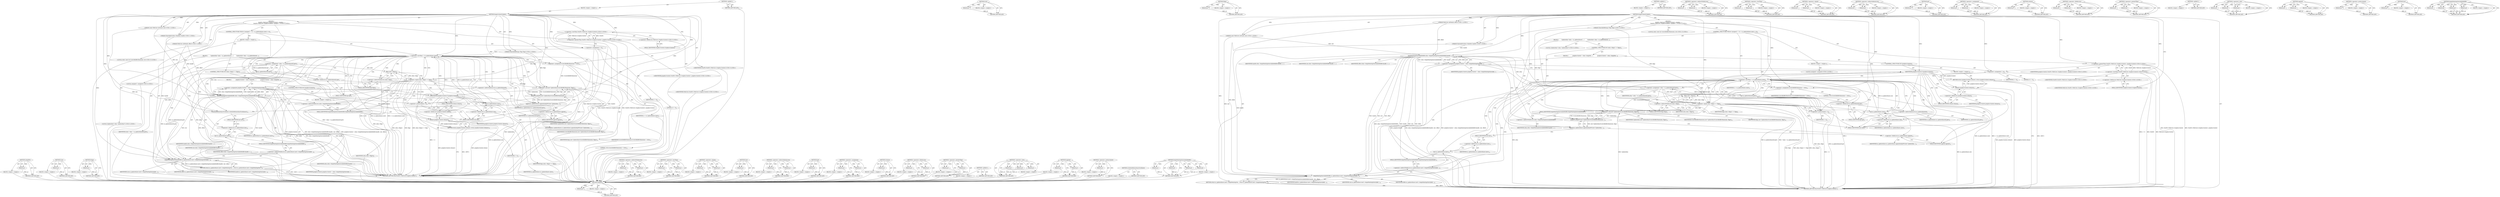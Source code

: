 digraph "beginPaintingOnAvailableBuffer" {
vulnerable_194 [label=<(METHOD,adoptPtr)>];
vulnerable_195 [label=<(PARAM,p1)>];
vulnerable_196 [label=<(BLOCK,&lt;empty&gt;,&lt;empty&gt;)>];
vulnerable_197 [label=<(METHOD_RETURN,ANY)>];
vulnerable_147 [label=<(METHOD,size)>];
vulnerable_148 [label=<(PARAM,p1)>];
vulnerable_149 [label=<(BLOCK,&lt;empty&gt;,&lt;empty&gt;)>];
vulnerable_150 [label=<(METHOD_RETURN,ANY)>];
vulnerable_169 [label=<(METHOD,flags)>];
vulnerable_170 [label=<(PARAM,p1)>];
vulnerable_171 [label=<(BLOCK,&lt;empty&gt;,&lt;empty&gt;)>];
vulnerable_172 [label=<(METHOD_RETURN,ANY)>];
vulnerable_6 [label=<(METHOD,&lt;global&gt;)<SUB>1</SUB>>];
vulnerable_7 [label=<(BLOCK,&lt;empty&gt;,&lt;empty&gt;)<SUB>1</SUB>>];
vulnerable_8 [label=<(METHOD,beginContentUpdate)<SUB>1</SUB>>];
vulnerable_9 [label="<(PARAM,const WebCore::IntSize&amp; size)<SUB>1</SUB>>"];
vulnerable_10 [label="<(PARAM,ShareableBitmap::Flags flags)<SUB>1</SUB>>"];
vulnerable_11 [label="<(PARAM,ShareableSurface::Handle&amp; handle)<SUB>1</SUB>>"];
vulnerable_12 [label="<(PARAM,WebCore::IntPoint&amp; offset)<SUB>1</SUB>>"];
vulnerable_13 [label="<(BLOCK,{
    OwnPtr&lt;WebCore::GraphicsContext&gt; graphics...,{
    OwnPtr&lt;WebCore::GraphicsContext&gt; graphics...)<SUB>2</SUB>>"];
vulnerable_14 [label="<(&lt;operator&gt;.greaterThan,OwnPtr&lt;WebCore::GraphicsContext&gt; graphicsContext)<SUB>3</SUB>>"];
vulnerable_15 [label="<(&lt;operator&gt;.lessThan,OwnPtr&lt;WebCore::GraphicsContext)<SUB>3</SUB>>"];
vulnerable_16 [label="<(IDENTIFIER,OwnPtr,OwnPtr&lt;WebCore::GraphicsContext)<SUB>3</SUB>>"];
vulnerable_17 [label="<(&lt;operator&gt;.fieldAccess,WebCore::GraphicsContext)<SUB>3</SUB>>"];
vulnerable_18 [label="<(IDENTIFIER,WebCore,OwnPtr&lt;WebCore::GraphicsContext)<SUB>3</SUB>>"];
vulnerable_19 [label=<(FIELD_IDENTIFIER,GraphicsContext,GraphicsContext)<SUB>3</SUB>>];
vulnerable_20 [label="<(IDENTIFIER,graphicsContext,OwnPtr&lt;WebCore::GraphicsContext&gt; graphicsContext)<SUB>3</SUB>>"];
vulnerable_21 [label=<(CONTROL_STRUCTURE,FOR,for (unsigned i = 0;i &lt; m_updateAtlases.size();++i))<SUB>4</SUB>>];
vulnerable_22 [label=<(BLOCK,&lt;empty&gt;,&lt;empty&gt;)<SUB>4</SUB>>];
vulnerable_23 [label="<(LOCAL,unsigned i: unsigned)<SUB>4</SUB>>"];
vulnerable_24 [label=<(&lt;operator&gt;.assignment,i = 0)<SUB>4</SUB>>];
vulnerable_25 [label=<(IDENTIFIER,i,i = 0)<SUB>4</SUB>>];
vulnerable_26 [label=<(LITERAL,0,i = 0)<SUB>4</SUB>>];
vulnerable_27 [label=<(&lt;operator&gt;.lessThan,i &lt; m_updateAtlases.size())<SUB>4</SUB>>];
vulnerable_28 [label=<(IDENTIFIER,i,i &lt; m_updateAtlases.size())<SUB>4</SUB>>];
vulnerable_29 [label=<(size,m_updateAtlases.size())<SUB>4</SUB>>];
vulnerable_30 [label=<(&lt;operator&gt;.fieldAccess,m_updateAtlases.size)<SUB>4</SUB>>];
vulnerable_31 [label=<(IDENTIFIER,m_updateAtlases,m_updateAtlases.size())<SUB>4</SUB>>];
vulnerable_32 [label=<(FIELD_IDENTIFIER,size,size)<SUB>4</SUB>>];
vulnerable_33 [label=<(&lt;operator&gt;.preIncrement,++i)<SUB>4</SUB>>];
vulnerable_34 [label=<(IDENTIFIER,i,++i)<SUB>4</SUB>>];
vulnerable_35 [label=<(BLOCK,{
        UpdateAtlas* atlas = m_updateAtlases[...,{
        UpdateAtlas* atlas = m_updateAtlases[...)<SUB>4</SUB>>];
vulnerable_36 [label="<(LOCAL,UpdateAtlas* atlas: UpdateAtlas*)<SUB>5</SUB>>"];
vulnerable_37 [label=<(&lt;operator&gt;.assignment,* atlas = m_updateAtlases[i].get())<SUB>5</SUB>>];
vulnerable_38 [label=<(IDENTIFIER,atlas,* atlas = m_updateAtlases[i].get())<SUB>5</SUB>>];
vulnerable_39 [label=<(get,m_updateAtlases[i].get())<SUB>5</SUB>>];
vulnerable_40 [label=<(&lt;operator&gt;.fieldAccess,m_updateAtlases[i].get)<SUB>5</SUB>>];
vulnerable_41 [label=<(&lt;operator&gt;.indirectIndexAccess,m_updateAtlases[i])<SUB>5</SUB>>];
vulnerable_42 [label=<(IDENTIFIER,m_updateAtlases,m_updateAtlases[i].get())<SUB>5</SUB>>];
vulnerable_43 [label=<(IDENTIFIER,i,m_updateAtlases[i].get())<SUB>5</SUB>>];
vulnerable_44 [label=<(FIELD_IDENTIFIER,get,get)<SUB>5</SUB>>];
vulnerable_45 [label=<(CONTROL_STRUCTURE,IF,if (atlas-&gt;flags() == flags))<SUB>6</SUB>>];
vulnerable_46 [label=<(&lt;operator&gt;.equals,atlas-&gt;flags() == flags)<SUB>6</SUB>>];
vulnerable_47 [label=<(flags,atlas-&gt;flags())<SUB>6</SUB>>];
vulnerable_48 [label=<(&lt;operator&gt;.indirectFieldAccess,atlas-&gt;flags)<SUB>6</SUB>>];
vulnerable_49 [label=<(IDENTIFIER,atlas,atlas-&gt;flags())<SUB>6</SUB>>];
vulnerable_50 [label=<(FIELD_IDENTIFIER,flags,flags)<SUB>6</SUB>>];
vulnerable_51 [label=<(IDENTIFIER,flags,atlas-&gt;flags() == flags)<SUB>6</SUB>>];
vulnerable_52 [label=<(BLOCK,{
            graphicsContext = atlas-&gt;beginPai...,{
            graphicsContext = atlas-&gt;beginPai...)<SUB>6</SUB>>];
vulnerable_53 [label=<(&lt;operator&gt;.assignment,graphicsContext = atlas-&gt;beginPaintingOnAvailab...)<SUB>7</SUB>>];
vulnerable_54 [label=<(IDENTIFIER,graphicsContext,graphicsContext = atlas-&gt;beginPaintingOnAvailab...)<SUB>7</SUB>>];
vulnerable_55 [label=<(beginPaintingOnAvailableBuffer,atlas-&gt;beginPaintingOnAvailableBuffer(handle, s...)<SUB>7</SUB>>];
vulnerable_56 [label=<(&lt;operator&gt;.indirectFieldAccess,atlas-&gt;beginPaintingOnAvailableBuffer)<SUB>7</SUB>>];
vulnerable_57 [label=<(IDENTIFIER,atlas,atlas-&gt;beginPaintingOnAvailableBuffer(handle, s...)<SUB>7</SUB>>];
vulnerable_58 [label=<(FIELD_IDENTIFIER,beginPaintingOnAvailableBuffer,beginPaintingOnAvailableBuffer)<SUB>7</SUB>>];
vulnerable_59 [label=<(IDENTIFIER,handle,atlas-&gt;beginPaintingOnAvailableBuffer(handle, s...)<SUB>7</SUB>>];
vulnerable_60 [label=<(IDENTIFIER,size,atlas-&gt;beginPaintingOnAvailableBuffer(handle, s...)<SUB>7</SUB>>];
vulnerable_61 [label=<(IDENTIFIER,offset,atlas-&gt;beginPaintingOnAvailableBuffer(handle, s...)<SUB>7</SUB>>];
vulnerable_62 [label=<(CONTROL_STRUCTURE,IF,if (graphicsContext))<SUB>8</SUB>>];
vulnerable_63 [label=<(IDENTIFIER,graphicsContext,if (graphicsContext))<SUB>8</SUB>>];
vulnerable_64 [label=<(BLOCK,&lt;empty&gt;,&lt;empty&gt;)<SUB>9</SUB>>];
vulnerable_65 [label=<(RETURN,return graphicsContext.release();,return graphicsContext.release();)<SUB>9</SUB>>];
vulnerable_66 [label=<(release,graphicsContext.release())<SUB>9</SUB>>];
vulnerable_67 [label=<(&lt;operator&gt;.fieldAccess,graphicsContext.release)<SUB>9</SUB>>];
vulnerable_68 [label=<(IDENTIFIER,graphicsContext,graphicsContext.release())<SUB>9</SUB>>];
vulnerable_69 [label=<(FIELD_IDENTIFIER,release,release)<SUB>9</SUB>>];
vulnerable_70 [label="<(LOCAL,static const int ScratchBufferDimension: int)<SUB>13</SUB>>"];
vulnerable_71 [label=<(&lt;operator&gt;.assignment,ScratchBufferDimension = 1024)<SUB>13</SUB>>];
vulnerable_72 [label=<(IDENTIFIER,ScratchBufferDimension,ScratchBufferDimension = 1024)<SUB>13</SUB>>];
vulnerable_73 [label=<(LITERAL,1024,ScratchBufferDimension = 1024)<SUB>13</SUB>>];
vulnerable_74 [label=<(append,m_updateAtlases.append(adoptPtr(new UpdateAtlas...)<SUB>14</SUB>>];
vulnerable_75 [label=<(&lt;operator&gt;.fieldAccess,m_updateAtlases.append)<SUB>14</SUB>>];
vulnerable_76 [label=<(IDENTIFIER,m_updateAtlases,m_updateAtlases.append(adoptPtr(new UpdateAtlas...)<SUB>14</SUB>>];
vulnerable_77 [label=<(FIELD_IDENTIFIER,append,append)<SUB>14</SUB>>];
vulnerable_78 [label=<(adoptPtr,adoptPtr(new UpdateAtlas(ScratchBufferDimension...)<SUB>14</SUB>>];
vulnerable_79 [label=<(&lt;operator&gt;.new,new UpdateAtlas(ScratchBufferDimension, flags))<SUB>14</SUB>>];
vulnerable_80 [label=<(IDENTIFIER,UpdateAtlas,new UpdateAtlas(ScratchBufferDimension, flags))<SUB>14</SUB>>];
vulnerable_81 [label=<(IDENTIFIER,ScratchBufferDimension,new UpdateAtlas(ScratchBufferDimension, flags))<SUB>14</SUB>>];
vulnerable_82 [label=<(IDENTIFIER,flags,new UpdateAtlas(ScratchBufferDimension, flags))<SUB>14</SUB>>];
vulnerable_83 [label=<(RETURN,return m_updateAtlases.last()-&gt;beginPaintingOnA...,return m_updateAtlases.last()-&gt;beginPaintingOnA...)<SUB>15</SUB>>];
vulnerable_84 [label=<(beginPaintingOnAvailableBuffer,m_updateAtlases.last()-&gt;beginPaintingOnAvailabl...)<SUB>15</SUB>>];
vulnerable_85 [label=<(&lt;operator&gt;.indirectFieldAccess,m_updateAtlases.last()-&gt;beginPaintingOnAvailabl...)<SUB>15</SUB>>];
vulnerable_86 [label=<(last,m_updateAtlases.last())<SUB>15</SUB>>];
vulnerable_87 [label=<(&lt;operator&gt;.fieldAccess,m_updateAtlases.last)<SUB>15</SUB>>];
vulnerable_88 [label=<(IDENTIFIER,m_updateAtlases,m_updateAtlases.last())<SUB>15</SUB>>];
vulnerable_89 [label=<(FIELD_IDENTIFIER,last,last)<SUB>15</SUB>>];
vulnerable_90 [label=<(FIELD_IDENTIFIER,beginPaintingOnAvailableBuffer,beginPaintingOnAvailableBuffer)<SUB>15</SUB>>];
vulnerable_91 [label=<(IDENTIFIER,handle,m_updateAtlases.last()-&gt;beginPaintingOnAvailabl...)<SUB>15</SUB>>];
vulnerable_92 [label=<(IDENTIFIER,size,m_updateAtlases.last()-&gt;beginPaintingOnAvailabl...)<SUB>15</SUB>>];
vulnerable_93 [label=<(IDENTIFIER,offset,m_updateAtlases.last()-&gt;beginPaintingOnAvailabl...)<SUB>15</SUB>>];
vulnerable_94 [label=<(METHOD_RETURN,PassOwnPtr&lt;WebCore.GraphicsContext&gt;)<SUB>1</SUB>>];
vulnerable_96 [label=<(METHOD_RETURN,ANY)<SUB>1</SUB>>];
vulnerable_173 [label=<(METHOD,&lt;operator&gt;.indirectFieldAccess)>];
vulnerable_174 [label=<(PARAM,p1)>];
vulnerable_175 [label=<(PARAM,p2)>];
vulnerable_176 [label=<(BLOCK,&lt;empty&gt;,&lt;empty&gt;)>];
vulnerable_177 [label=<(METHOD_RETURN,ANY)>];
vulnerable_132 [label=<(METHOD,&lt;operator&gt;.lessThan)>];
vulnerable_133 [label=<(PARAM,p1)>];
vulnerable_134 [label=<(PARAM,p2)>];
vulnerable_135 [label=<(BLOCK,&lt;empty&gt;,&lt;empty&gt;)>];
vulnerable_136 [label=<(METHOD_RETURN,ANY)>];
vulnerable_164 [label=<(METHOD,&lt;operator&gt;.equals)>];
vulnerable_165 [label=<(PARAM,p1)>];
vulnerable_166 [label=<(PARAM,p2)>];
vulnerable_167 [label=<(BLOCK,&lt;empty&gt;,&lt;empty&gt;)>];
vulnerable_168 [label=<(METHOD_RETURN,ANY)>];
vulnerable_159 [label=<(METHOD,&lt;operator&gt;.indirectIndexAccess)>];
vulnerable_160 [label=<(PARAM,p1)>];
vulnerable_161 [label=<(PARAM,p2)>];
vulnerable_162 [label=<(BLOCK,&lt;empty&gt;,&lt;empty&gt;)>];
vulnerable_163 [label=<(METHOD_RETURN,ANY)>];
vulnerable_155 [label=<(METHOD,get)>];
vulnerable_156 [label=<(PARAM,p1)>];
vulnerable_157 [label=<(BLOCK,&lt;empty&gt;,&lt;empty&gt;)>];
vulnerable_158 [label=<(METHOD_RETURN,ANY)>];
vulnerable_142 [label=<(METHOD,&lt;operator&gt;.assignment)>];
vulnerable_143 [label=<(PARAM,p1)>];
vulnerable_144 [label=<(PARAM,p2)>];
vulnerable_145 [label=<(BLOCK,&lt;empty&gt;,&lt;empty&gt;)>];
vulnerable_146 [label=<(METHOD_RETURN,ANY)>];
vulnerable_185 [label=<(METHOD,release)>];
vulnerable_186 [label=<(PARAM,p1)>];
vulnerable_187 [label=<(BLOCK,&lt;empty&gt;,&lt;empty&gt;)>];
vulnerable_188 [label=<(METHOD_RETURN,ANY)>];
vulnerable_137 [label=<(METHOD,&lt;operator&gt;.fieldAccess)>];
vulnerable_138 [label=<(PARAM,p1)>];
vulnerable_139 [label=<(PARAM,p2)>];
vulnerable_140 [label=<(BLOCK,&lt;empty&gt;,&lt;empty&gt;)>];
vulnerable_141 [label=<(METHOD_RETURN,ANY)>];
vulnerable_127 [label=<(METHOD,&lt;operator&gt;.greaterThan)>];
vulnerable_128 [label=<(PARAM,p1)>];
vulnerable_129 [label=<(PARAM,p2)>];
vulnerable_130 [label=<(BLOCK,&lt;empty&gt;,&lt;empty&gt;)>];
vulnerable_131 [label=<(METHOD_RETURN,ANY)>];
vulnerable_121 [label=<(METHOD,&lt;global&gt;)<SUB>1</SUB>>];
vulnerable_122 [label=<(BLOCK,&lt;empty&gt;,&lt;empty&gt;)>];
vulnerable_123 [label=<(METHOD_RETURN,ANY)>];
vulnerable_198 [label=<(METHOD,&lt;operator&gt;.new)>];
vulnerable_199 [label=<(PARAM,p1)>];
vulnerable_200 [label=<(PARAM,p2)>];
vulnerable_201 [label=<(PARAM,p3)>];
vulnerable_202 [label=<(BLOCK,&lt;empty&gt;,&lt;empty&gt;)>];
vulnerable_203 [label=<(METHOD_RETURN,ANY)>];
vulnerable_189 [label=<(METHOD,append)>];
vulnerable_190 [label=<(PARAM,p1)>];
vulnerable_191 [label=<(PARAM,p2)>];
vulnerable_192 [label=<(BLOCK,&lt;empty&gt;,&lt;empty&gt;)>];
vulnerable_193 [label=<(METHOD_RETURN,ANY)>];
vulnerable_151 [label=<(METHOD,&lt;operator&gt;.preIncrement)>];
vulnerable_152 [label=<(PARAM,p1)>];
vulnerable_153 [label=<(BLOCK,&lt;empty&gt;,&lt;empty&gt;)>];
vulnerable_154 [label=<(METHOD_RETURN,ANY)>];
vulnerable_204 [label=<(METHOD,last)>];
vulnerable_205 [label=<(PARAM,p1)>];
vulnerable_206 [label=<(BLOCK,&lt;empty&gt;,&lt;empty&gt;)>];
vulnerable_207 [label=<(METHOD_RETURN,ANY)>];
vulnerable_178 [label=<(METHOD,beginPaintingOnAvailableBuffer)>];
vulnerable_179 [label=<(PARAM,p1)>];
vulnerable_180 [label=<(PARAM,p2)>];
vulnerable_181 [label=<(PARAM,p3)>];
vulnerable_182 [label=<(PARAM,p4)>];
vulnerable_183 [label=<(BLOCK,&lt;empty&gt;,&lt;empty&gt;)>];
vulnerable_184 [label=<(METHOD_RETURN,ANY)>];
fixed_195 [label=<(METHOD,adoptPtr)>];
fixed_196 [label=<(PARAM,p1)>];
fixed_197 [label=<(BLOCK,&lt;empty&gt;,&lt;empty&gt;)>];
fixed_198 [label=<(METHOD_RETURN,ANY)>];
fixed_148 [label=<(METHOD,size)>];
fixed_149 [label=<(PARAM,p1)>];
fixed_150 [label=<(BLOCK,&lt;empty&gt;,&lt;empty&gt;)>];
fixed_151 [label=<(METHOD_RETURN,ANY)>];
fixed_170 [label=<(METHOD,flags)>];
fixed_171 [label=<(PARAM,p1)>];
fixed_172 [label=<(BLOCK,&lt;empty&gt;,&lt;empty&gt;)>];
fixed_173 [label=<(METHOD_RETURN,ANY)>];
fixed_6 [label=<(METHOD,&lt;global&gt;)<SUB>1</SUB>>];
fixed_7 [label=<(BLOCK,&lt;empty&gt;,&lt;empty&gt;)<SUB>1</SUB>>];
fixed_8 [label=<(METHOD,beginContentUpdate)<SUB>1</SUB>>];
fixed_9 [label="<(PARAM,const WebCore::IntSize&amp; size)<SUB>1</SUB>>"];
fixed_10 [label="<(PARAM,ShareableBitmap::Flags flags)<SUB>1</SUB>>"];
fixed_11 [label="<(PARAM,ShareableSurface::Handle&amp; handle)<SUB>1</SUB>>"];
fixed_12 [label="<(PARAM,WebCore::IntPoint&amp; offset)<SUB>1</SUB>>"];
fixed_13 [label="<(BLOCK,{
    OwnPtr&lt;WebCore::GraphicsContext&gt; graphics...,{
    OwnPtr&lt;WebCore::GraphicsContext&gt; graphics...)<SUB>2</SUB>>"];
fixed_14 [label="<(&lt;operator&gt;.greaterThan,OwnPtr&lt;WebCore::GraphicsContext&gt; graphicsContext)<SUB>3</SUB>>"];
fixed_15 [label="<(&lt;operator&gt;.lessThan,OwnPtr&lt;WebCore::GraphicsContext)<SUB>3</SUB>>"];
fixed_16 [label="<(IDENTIFIER,OwnPtr,OwnPtr&lt;WebCore::GraphicsContext)<SUB>3</SUB>>"];
fixed_17 [label="<(&lt;operator&gt;.fieldAccess,WebCore::GraphicsContext)<SUB>3</SUB>>"];
fixed_18 [label="<(IDENTIFIER,WebCore,OwnPtr&lt;WebCore::GraphicsContext)<SUB>3</SUB>>"];
fixed_19 [label=<(FIELD_IDENTIFIER,GraphicsContext,GraphicsContext)<SUB>3</SUB>>];
fixed_20 [label="<(IDENTIFIER,graphicsContext,OwnPtr&lt;WebCore::GraphicsContext&gt; graphicsContext)<SUB>3</SUB>>"];
fixed_21 [label=<(CONTROL_STRUCTURE,FOR,for (unsigned i = 0;i &lt; m_updateAtlases.size();++i))<SUB>4</SUB>>];
fixed_22 [label=<(BLOCK,&lt;empty&gt;,&lt;empty&gt;)<SUB>4</SUB>>];
fixed_23 [label="<(LOCAL,unsigned i: unsigned)<SUB>4</SUB>>"];
fixed_24 [label=<(&lt;operator&gt;.assignment,i = 0)<SUB>4</SUB>>];
fixed_25 [label=<(IDENTIFIER,i,i = 0)<SUB>4</SUB>>];
fixed_26 [label=<(LITERAL,0,i = 0)<SUB>4</SUB>>];
fixed_27 [label=<(&lt;operator&gt;.lessThan,i &lt; m_updateAtlases.size())<SUB>4</SUB>>];
fixed_28 [label=<(IDENTIFIER,i,i &lt; m_updateAtlases.size())<SUB>4</SUB>>];
fixed_29 [label=<(size,m_updateAtlases.size())<SUB>4</SUB>>];
fixed_30 [label=<(&lt;operator&gt;.fieldAccess,m_updateAtlases.size)<SUB>4</SUB>>];
fixed_31 [label=<(IDENTIFIER,m_updateAtlases,m_updateAtlases.size())<SUB>4</SUB>>];
fixed_32 [label=<(FIELD_IDENTIFIER,size,size)<SUB>4</SUB>>];
fixed_33 [label=<(&lt;operator&gt;.preIncrement,++i)<SUB>4</SUB>>];
fixed_34 [label=<(IDENTIFIER,i,++i)<SUB>4</SUB>>];
fixed_35 [label=<(BLOCK,{
        UpdateAtlas* atlas = m_updateAtlases[...,{
        UpdateAtlas* atlas = m_updateAtlases[...)<SUB>4</SUB>>];
fixed_36 [label="<(LOCAL,UpdateAtlas* atlas: UpdateAtlas*)<SUB>5</SUB>>"];
fixed_37 [label=<(&lt;operator&gt;.assignment,* atlas = m_updateAtlases[i].get())<SUB>5</SUB>>];
fixed_38 [label=<(IDENTIFIER,atlas,* atlas = m_updateAtlases[i].get())<SUB>5</SUB>>];
fixed_39 [label=<(get,m_updateAtlases[i].get())<SUB>5</SUB>>];
fixed_40 [label=<(&lt;operator&gt;.fieldAccess,m_updateAtlases[i].get)<SUB>5</SUB>>];
fixed_41 [label=<(&lt;operator&gt;.indirectIndexAccess,m_updateAtlases[i])<SUB>5</SUB>>];
fixed_42 [label=<(IDENTIFIER,m_updateAtlases,m_updateAtlases[i].get())<SUB>5</SUB>>];
fixed_43 [label=<(IDENTIFIER,i,m_updateAtlases[i].get())<SUB>5</SUB>>];
fixed_44 [label=<(FIELD_IDENTIFIER,get,get)<SUB>5</SUB>>];
fixed_45 [label=<(CONTROL_STRUCTURE,IF,if (atlas-&gt;flags() == flags))<SUB>6</SUB>>];
fixed_46 [label=<(&lt;operator&gt;.equals,atlas-&gt;flags() == flags)<SUB>6</SUB>>];
fixed_47 [label=<(flags,atlas-&gt;flags())<SUB>6</SUB>>];
fixed_48 [label=<(&lt;operator&gt;.indirectFieldAccess,atlas-&gt;flags)<SUB>6</SUB>>];
fixed_49 [label=<(IDENTIFIER,atlas,atlas-&gt;flags())<SUB>6</SUB>>];
fixed_50 [label=<(FIELD_IDENTIFIER,flags,flags)<SUB>6</SUB>>];
fixed_51 [label=<(IDENTIFIER,flags,atlas-&gt;flags() == flags)<SUB>6</SUB>>];
fixed_52 [label=<(BLOCK,{
            graphicsContext = atlas-&gt;beginPai...,{
            graphicsContext = atlas-&gt;beginPai...)<SUB>6</SUB>>];
fixed_53 [label=<(&lt;operator&gt;.assignment,graphicsContext = atlas-&gt;beginPaintingOnAvailab...)<SUB>7</SUB>>];
fixed_54 [label=<(IDENTIFIER,graphicsContext,graphicsContext = atlas-&gt;beginPaintingOnAvailab...)<SUB>7</SUB>>];
fixed_55 [label=<(beginPaintingOnAvailableBuffer,atlas-&gt;beginPaintingOnAvailableBuffer(handle, s...)<SUB>7</SUB>>];
fixed_56 [label=<(&lt;operator&gt;.indirectFieldAccess,atlas-&gt;beginPaintingOnAvailableBuffer)<SUB>7</SUB>>];
fixed_57 [label=<(IDENTIFIER,atlas,atlas-&gt;beginPaintingOnAvailableBuffer(handle, s...)<SUB>7</SUB>>];
fixed_58 [label=<(FIELD_IDENTIFIER,beginPaintingOnAvailableBuffer,beginPaintingOnAvailableBuffer)<SUB>7</SUB>>];
fixed_59 [label=<(IDENTIFIER,handle,atlas-&gt;beginPaintingOnAvailableBuffer(handle, s...)<SUB>7</SUB>>];
fixed_60 [label=<(IDENTIFIER,size,atlas-&gt;beginPaintingOnAvailableBuffer(handle, s...)<SUB>7</SUB>>];
fixed_61 [label=<(IDENTIFIER,offset,atlas-&gt;beginPaintingOnAvailableBuffer(handle, s...)<SUB>7</SUB>>];
fixed_62 [label=<(CONTROL_STRUCTURE,IF,if (graphicsContext))<SUB>8</SUB>>];
fixed_63 [label=<(IDENTIFIER,graphicsContext,if (graphicsContext))<SUB>8</SUB>>];
fixed_64 [label=<(BLOCK,&lt;empty&gt;,&lt;empty&gt;)<SUB>9</SUB>>];
fixed_65 [label=<(RETURN,return graphicsContext.release();,return graphicsContext.release();)<SUB>9</SUB>>];
fixed_66 [label=<(release,graphicsContext.release())<SUB>9</SUB>>];
fixed_67 [label=<(&lt;operator&gt;.fieldAccess,graphicsContext.release)<SUB>9</SUB>>];
fixed_68 [label=<(IDENTIFIER,graphicsContext,graphicsContext.release())<SUB>9</SUB>>];
fixed_69 [label=<(FIELD_IDENTIFIER,release,release)<SUB>9</SUB>>];
fixed_70 [label="<(LOCAL,static const int ScratchBufferDimension: int)<SUB>13</SUB>>"];
fixed_71 [label=<(&lt;operator&gt;.assignment,ScratchBufferDimension = 1024)<SUB>13</SUB>>];
fixed_72 [label=<(IDENTIFIER,ScratchBufferDimension,ScratchBufferDimension = 1024)<SUB>13</SUB>>];
fixed_73 [label=<(LITERAL,1024,ScratchBufferDimension = 1024)<SUB>13</SUB>>];
fixed_74 [label=<(append,m_updateAtlases.append(adoptPtr(new UpdateAtlas...)<SUB>14</SUB>>];
fixed_75 [label=<(&lt;operator&gt;.fieldAccess,m_updateAtlases.append)<SUB>14</SUB>>];
fixed_76 [label=<(IDENTIFIER,m_updateAtlases,m_updateAtlases.append(adoptPtr(new UpdateAtlas...)<SUB>14</SUB>>];
fixed_77 [label=<(FIELD_IDENTIFIER,append,append)<SUB>14</SUB>>];
fixed_78 [label=<(adoptPtr,adoptPtr(new UpdateAtlas(ScratchBufferDimension...)<SUB>14</SUB>>];
fixed_79 [label=<(&lt;operator&gt;.new,new UpdateAtlas(ScratchBufferDimension, flags))<SUB>14</SUB>>];
fixed_80 [label=<(IDENTIFIER,UpdateAtlas,new UpdateAtlas(ScratchBufferDimension, flags))<SUB>14</SUB>>];
fixed_81 [label=<(IDENTIFIER,ScratchBufferDimension,new UpdateAtlas(ScratchBufferDimension, flags))<SUB>14</SUB>>];
fixed_82 [label=<(IDENTIFIER,flags,new UpdateAtlas(ScratchBufferDimension, flags))<SUB>14</SUB>>];
fixed_83 [label=<(scheduleReleaseInactiveAtlases,scheduleReleaseInactiveAtlases())<SUB>15</SUB>>];
fixed_84 [label=<(RETURN,return m_updateAtlases.last()-&gt;beginPaintingOnA...,return m_updateAtlases.last()-&gt;beginPaintingOnA...)<SUB>16</SUB>>];
fixed_85 [label=<(beginPaintingOnAvailableBuffer,m_updateAtlases.last()-&gt;beginPaintingOnAvailabl...)<SUB>16</SUB>>];
fixed_86 [label=<(&lt;operator&gt;.indirectFieldAccess,m_updateAtlases.last()-&gt;beginPaintingOnAvailabl...)<SUB>16</SUB>>];
fixed_87 [label=<(last,m_updateAtlases.last())<SUB>16</SUB>>];
fixed_88 [label=<(&lt;operator&gt;.fieldAccess,m_updateAtlases.last)<SUB>16</SUB>>];
fixed_89 [label=<(IDENTIFIER,m_updateAtlases,m_updateAtlases.last())<SUB>16</SUB>>];
fixed_90 [label=<(FIELD_IDENTIFIER,last,last)<SUB>16</SUB>>];
fixed_91 [label=<(FIELD_IDENTIFIER,beginPaintingOnAvailableBuffer,beginPaintingOnAvailableBuffer)<SUB>16</SUB>>];
fixed_92 [label=<(IDENTIFIER,handle,m_updateAtlases.last()-&gt;beginPaintingOnAvailabl...)<SUB>16</SUB>>];
fixed_93 [label=<(IDENTIFIER,size,m_updateAtlases.last()-&gt;beginPaintingOnAvailabl...)<SUB>16</SUB>>];
fixed_94 [label=<(IDENTIFIER,offset,m_updateAtlases.last()-&gt;beginPaintingOnAvailabl...)<SUB>16</SUB>>];
fixed_95 [label=<(METHOD_RETURN,PassOwnPtr&lt;WebCore.GraphicsContext&gt;)<SUB>1</SUB>>];
fixed_97 [label=<(METHOD_RETURN,ANY)<SUB>1</SUB>>];
fixed_174 [label=<(METHOD,&lt;operator&gt;.indirectFieldAccess)>];
fixed_175 [label=<(PARAM,p1)>];
fixed_176 [label=<(PARAM,p2)>];
fixed_177 [label=<(BLOCK,&lt;empty&gt;,&lt;empty&gt;)>];
fixed_178 [label=<(METHOD_RETURN,ANY)>];
fixed_133 [label=<(METHOD,&lt;operator&gt;.lessThan)>];
fixed_134 [label=<(PARAM,p1)>];
fixed_135 [label=<(PARAM,p2)>];
fixed_136 [label=<(BLOCK,&lt;empty&gt;,&lt;empty&gt;)>];
fixed_137 [label=<(METHOD_RETURN,ANY)>];
fixed_165 [label=<(METHOD,&lt;operator&gt;.equals)>];
fixed_166 [label=<(PARAM,p1)>];
fixed_167 [label=<(PARAM,p2)>];
fixed_168 [label=<(BLOCK,&lt;empty&gt;,&lt;empty&gt;)>];
fixed_169 [label=<(METHOD_RETURN,ANY)>];
fixed_208 [label=<(METHOD,last)>];
fixed_209 [label=<(PARAM,p1)>];
fixed_210 [label=<(BLOCK,&lt;empty&gt;,&lt;empty&gt;)>];
fixed_211 [label=<(METHOD_RETURN,ANY)>];
fixed_160 [label=<(METHOD,&lt;operator&gt;.indirectIndexAccess)>];
fixed_161 [label=<(PARAM,p1)>];
fixed_162 [label=<(PARAM,p2)>];
fixed_163 [label=<(BLOCK,&lt;empty&gt;,&lt;empty&gt;)>];
fixed_164 [label=<(METHOD_RETURN,ANY)>];
fixed_156 [label=<(METHOD,get)>];
fixed_157 [label=<(PARAM,p1)>];
fixed_158 [label=<(BLOCK,&lt;empty&gt;,&lt;empty&gt;)>];
fixed_159 [label=<(METHOD_RETURN,ANY)>];
fixed_143 [label=<(METHOD,&lt;operator&gt;.assignment)>];
fixed_144 [label=<(PARAM,p1)>];
fixed_145 [label=<(PARAM,p2)>];
fixed_146 [label=<(BLOCK,&lt;empty&gt;,&lt;empty&gt;)>];
fixed_147 [label=<(METHOD_RETURN,ANY)>];
fixed_186 [label=<(METHOD,release)>];
fixed_187 [label=<(PARAM,p1)>];
fixed_188 [label=<(BLOCK,&lt;empty&gt;,&lt;empty&gt;)>];
fixed_189 [label=<(METHOD_RETURN,ANY)>];
fixed_138 [label=<(METHOD,&lt;operator&gt;.fieldAccess)>];
fixed_139 [label=<(PARAM,p1)>];
fixed_140 [label=<(PARAM,p2)>];
fixed_141 [label=<(BLOCK,&lt;empty&gt;,&lt;empty&gt;)>];
fixed_142 [label=<(METHOD_RETURN,ANY)>];
fixed_128 [label=<(METHOD,&lt;operator&gt;.greaterThan)>];
fixed_129 [label=<(PARAM,p1)>];
fixed_130 [label=<(PARAM,p2)>];
fixed_131 [label=<(BLOCK,&lt;empty&gt;,&lt;empty&gt;)>];
fixed_132 [label=<(METHOD_RETURN,ANY)>];
fixed_122 [label=<(METHOD,&lt;global&gt;)<SUB>1</SUB>>];
fixed_123 [label=<(BLOCK,&lt;empty&gt;,&lt;empty&gt;)>];
fixed_124 [label=<(METHOD_RETURN,ANY)>];
fixed_199 [label=<(METHOD,&lt;operator&gt;.new)>];
fixed_200 [label=<(PARAM,p1)>];
fixed_201 [label=<(PARAM,p2)>];
fixed_202 [label=<(PARAM,p3)>];
fixed_203 [label=<(BLOCK,&lt;empty&gt;,&lt;empty&gt;)>];
fixed_204 [label=<(METHOD_RETURN,ANY)>];
fixed_190 [label=<(METHOD,append)>];
fixed_191 [label=<(PARAM,p1)>];
fixed_192 [label=<(PARAM,p2)>];
fixed_193 [label=<(BLOCK,&lt;empty&gt;,&lt;empty&gt;)>];
fixed_194 [label=<(METHOD_RETURN,ANY)>];
fixed_152 [label=<(METHOD,&lt;operator&gt;.preIncrement)>];
fixed_153 [label=<(PARAM,p1)>];
fixed_154 [label=<(BLOCK,&lt;empty&gt;,&lt;empty&gt;)>];
fixed_155 [label=<(METHOD_RETURN,ANY)>];
fixed_205 [label=<(METHOD,scheduleReleaseInactiveAtlases)>];
fixed_206 [label=<(BLOCK,&lt;empty&gt;,&lt;empty&gt;)>];
fixed_207 [label=<(METHOD_RETURN,ANY)>];
fixed_179 [label=<(METHOD,beginPaintingOnAvailableBuffer)>];
fixed_180 [label=<(PARAM,p1)>];
fixed_181 [label=<(PARAM,p2)>];
fixed_182 [label=<(PARAM,p3)>];
fixed_183 [label=<(PARAM,p4)>];
fixed_184 [label=<(BLOCK,&lt;empty&gt;,&lt;empty&gt;)>];
fixed_185 [label=<(METHOD_RETURN,ANY)>];
vulnerable_194 -> vulnerable_195  [key=0, label="AST: "];
vulnerable_194 -> vulnerable_195  [key=1, label="DDG: "];
vulnerable_194 -> vulnerable_196  [key=0, label="AST: "];
vulnerable_194 -> vulnerable_197  [key=0, label="AST: "];
vulnerable_194 -> vulnerable_197  [key=1, label="CFG: "];
vulnerable_195 -> vulnerable_197  [key=0, label="DDG: p1"];
vulnerable_147 -> vulnerable_148  [key=0, label="AST: "];
vulnerable_147 -> vulnerable_148  [key=1, label="DDG: "];
vulnerable_147 -> vulnerable_149  [key=0, label="AST: "];
vulnerable_147 -> vulnerable_150  [key=0, label="AST: "];
vulnerable_147 -> vulnerable_150  [key=1, label="CFG: "];
vulnerable_148 -> vulnerable_150  [key=0, label="DDG: p1"];
vulnerable_169 -> vulnerable_170  [key=0, label="AST: "];
vulnerable_169 -> vulnerable_170  [key=1, label="DDG: "];
vulnerable_169 -> vulnerable_171  [key=0, label="AST: "];
vulnerable_169 -> vulnerable_172  [key=0, label="AST: "];
vulnerable_169 -> vulnerable_172  [key=1, label="CFG: "];
vulnerable_170 -> vulnerable_172  [key=0, label="DDG: p1"];
vulnerable_6 -> vulnerable_7  [key=0, label="AST: "];
vulnerable_6 -> vulnerable_96  [key=0, label="AST: "];
vulnerable_6 -> vulnerable_96  [key=1, label="CFG: "];
vulnerable_7 -> vulnerable_8  [key=0, label="AST: "];
vulnerable_8 -> vulnerable_9  [key=0, label="AST: "];
vulnerable_8 -> vulnerable_9  [key=1, label="DDG: "];
vulnerable_8 -> vulnerable_10  [key=0, label="AST: "];
vulnerable_8 -> vulnerable_10  [key=1, label="DDG: "];
vulnerable_8 -> vulnerable_11  [key=0, label="AST: "];
vulnerable_8 -> vulnerable_11  [key=1, label="DDG: "];
vulnerable_8 -> vulnerable_12  [key=0, label="AST: "];
vulnerable_8 -> vulnerable_12  [key=1, label="DDG: "];
vulnerable_8 -> vulnerable_13  [key=0, label="AST: "];
vulnerable_8 -> vulnerable_94  [key=0, label="AST: "];
vulnerable_8 -> vulnerable_19  [key=0, label="CFG: "];
vulnerable_8 -> vulnerable_71  [key=0, label="DDG: "];
vulnerable_8 -> vulnerable_14  [key=0, label="DDG: "];
vulnerable_8 -> vulnerable_15  [key=0, label="DDG: "];
vulnerable_8 -> vulnerable_24  [key=0, label="DDG: "];
vulnerable_8 -> vulnerable_27  [key=0, label="DDG: "];
vulnerable_8 -> vulnerable_33  [key=0, label="DDG: "];
vulnerable_8 -> vulnerable_84  [key=0, label="DDG: "];
vulnerable_8 -> vulnerable_79  [key=0, label="DDG: "];
vulnerable_8 -> vulnerable_46  [key=0, label="DDG: "];
vulnerable_8 -> vulnerable_63  [key=0, label="DDG: "];
vulnerable_8 -> vulnerable_55  [key=0, label="DDG: "];
vulnerable_9 -> vulnerable_84  [key=0, label="DDG: size"];
vulnerable_9 -> vulnerable_55  [key=0, label="DDG: size"];
vulnerable_10 -> vulnerable_79  [key=0, label="DDG: flags"];
vulnerable_10 -> vulnerable_46  [key=0, label="DDG: flags"];
vulnerable_11 -> vulnerable_84  [key=0, label="DDG: handle"];
vulnerable_11 -> vulnerable_55  [key=0, label="DDG: handle"];
vulnerable_12 -> vulnerable_84  [key=0, label="DDG: offset"];
vulnerable_12 -> vulnerable_55  [key=0, label="DDG: offset"];
vulnerable_13 -> vulnerable_14  [key=0, label="AST: "];
vulnerable_13 -> vulnerable_21  [key=0, label="AST: "];
vulnerable_13 -> vulnerable_70  [key=0, label="AST: "];
vulnerable_13 -> vulnerable_71  [key=0, label="AST: "];
vulnerable_13 -> vulnerable_74  [key=0, label="AST: "];
vulnerable_13 -> vulnerable_83  [key=0, label="AST: "];
vulnerable_14 -> vulnerable_15  [key=0, label="AST: "];
vulnerable_14 -> vulnerable_20  [key=0, label="AST: "];
vulnerable_14 -> vulnerable_24  [key=0, label="CFG: "];
vulnerable_14 -> vulnerable_94  [key=0, label="DDG: OwnPtr&lt;WebCore::GraphicsContext"];
vulnerable_14 -> vulnerable_94  [key=1, label="DDG: OwnPtr&lt;WebCore::GraphicsContext&gt; graphicsContext"];
vulnerable_15 -> vulnerable_16  [key=0, label="AST: "];
vulnerable_15 -> vulnerable_17  [key=0, label="AST: "];
vulnerable_15 -> vulnerable_14  [key=0, label="CFG: "];
vulnerable_15 -> vulnerable_14  [key=1, label="DDG: OwnPtr"];
vulnerable_15 -> vulnerable_14  [key=2, label="DDG: WebCore::GraphicsContext"];
vulnerable_15 -> vulnerable_94  [key=0, label="DDG: WebCore::GraphicsContext"];
vulnerable_15 -> vulnerable_94  [key=1, label="DDG: OwnPtr"];
vulnerable_17 -> vulnerable_18  [key=0, label="AST: "];
vulnerable_17 -> vulnerable_19  [key=0, label="AST: "];
vulnerable_17 -> vulnerable_15  [key=0, label="CFG: "];
vulnerable_19 -> vulnerable_17  [key=0, label="CFG: "];
vulnerable_21 -> vulnerable_22  [key=0, label="AST: "];
vulnerable_21 -> vulnerable_27  [key=0, label="AST: "];
vulnerable_21 -> vulnerable_33  [key=0, label="AST: "];
vulnerable_21 -> vulnerable_35  [key=0, label="AST: "];
vulnerable_22 -> vulnerable_23  [key=0, label="AST: "];
vulnerable_22 -> vulnerable_24  [key=0, label="AST: "];
vulnerable_24 -> vulnerable_25  [key=0, label="AST: "];
vulnerable_24 -> vulnerable_26  [key=0, label="AST: "];
vulnerable_24 -> vulnerable_32  [key=0, label="CFG: "];
vulnerable_24 -> vulnerable_94  [key=0, label="DDG: i = 0"];
vulnerable_24 -> vulnerable_27  [key=0, label="DDG: i"];
vulnerable_27 -> vulnerable_28  [key=0, label="AST: "];
vulnerable_27 -> vulnerable_29  [key=0, label="AST: "];
vulnerable_27 -> vulnerable_41  [key=0, label="CFG: "];
vulnerable_27 -> vulnerable_41  [key=1, label="CDG: "];
vulnerable_27 -> vulnerable_71  [key=0, label="CFG: "];
vulnerable_27 -> vulnerable_71  [key=1, label="CDG: "];
vulnerable_27 -> vulnerable_94  [key=0, label="DDG: i"];
vulnerable_27 -> vulnerable_94  [key=1, label="DDG: m_updateAtlases.size()"];
vulnerable_27 -> vulnerable_94  [key=2, label="DDG: i &lt; m_updateAtlases.size()"];
vulnerable_27 -> vulnerable_33  [key=0, label="DDG: i"];
vulnerable_27 -> vulnerable_47  [key=0, label="CDG: "];
vulnerable_27 -> vulnerable_48  [key=0, label="CDG: "];
vulnerable_27 -> vulnerable_77  [key=0, label="CDG: "];
vulnerable_27 -> vulnerable_89  [key=0, label="CDG: "];
vulnerable_27 -> vulnerable_75  [key=0, label="CDG: "];
vulnerable_27 -> vulnerable_37  [key=0, label="CDG: "];
vulnerable_27 -> vulnerable_46  [key=0, label="CDG: "];
vulnerable_27 -> vulnerable_84  [key=0, label="CDG: "];
vulnerable_27 -> vulnerable_85  [key=0, label="CDG: "];
vulnerable_27 -> vulnerable_74  [key=0, label="CDG: "];
vulnerable_27 -> vulnerable_40  [key=0, label="CDG: "];
vulnerable_27 -> vulnerable_50  [key=0, label="CDG: "];
vulnerable_27 -> vulnerable_87  [key=0, label="CDG: "];
vulnerable_27 -> vulnerable_44  [key=0, label="CDG: "];
vulnerable_27 -> vulnerable_90  [key=0, label="CDG: "];
vulnerable_27 -> vulnerable_79  [key=0, label="CDG: "];
vulnerable_27 -> vulnerable_83  [key=0, label="CDG: "];
vulnerable_27 -> vulnerable_78  [key=0, label="CDG: "];
vulnerable_27 -> vulnerable_39  [key=0, label="CDG: "];
vulnerable_27 -> vulnerable_86  [key=0, label="CDG: "];
vulnerable_29 -> vulnerable_30  [key=0, label="AST: "];
vulnerable_29 -> vulnerable_27  [key=0, label="CFG: "];
vulnerable_29 -> vulnerable_27  [key=1, label="DDG: m_updateAtlases.size"];
vulnerable_29 -> vulnerable_94  [key=0, label="DDG: m_updateAtlases.size"];
vulnerable_30 -> vulnerable_31  [key=0, label="AST: "];
vulnerable_30 -> vulnerable_32  [key=0, label="AST: "];
vulnerable_30 -> vulnerable_29  [key=0, label="CFG: "];
vulnerable_32 -> vulnerable_30  [key=0, label="CFG: "];
vulnerable_33 -> vulnerable_34  [key=0, label="AST: "];
vulnerable_33 -> vulnerable_32  [key=0, label="CFG: "];
vulnerable_33 -> vulnerable_94  [key=0, label="DDG: ++i"];
vulnerable_33 -> vulnerable_27  [key=0, label="DDG: i"];
vulnerable_35 -> vulnerable_36  [key=0, label="AST: "];
vulnerable_35 -> vulnerable_37  [key=0, label="AST: "];
vulnerable_35 -> vulnerable_45  [key=0, label="AST: "];
vulnerable_37 -> vulnerable_38  [key=0, label="AST: "];
vulnerable_37 -> vulnerable_39  [key=0, label="AST: "];
vulnerable_37 -> vulnerable_50  [key=0, label="CFG: "];
vulnerable_37 -> vulnerable_94  [key=0, label="DDG: atlas"];
vulnerable_37 -> vulnerable_94  [key=1, label="DDG: m_updateAtlases[i].get()"];
vulnerable_37 -> vulnerable_94  [key=2, label="DDG: * atlas = m_updateAtlases[i].get()"];
vulnerable_37 -> vulnerable_47  [key=0, label="DDG: atlas"];
vulnerable_37 -> vulnerable_55  [key=0, label="DDG: atlas"];
vulnerable_39 -> vulnerable_40  [key=0, label="AST: "];
vulnerable_39 -> vulnerable_37  [key=0, label="CFG: "];
vulnerable_39 -> vulnerable_37  [key=1, label="DDG: m_updateAtlases[i].get"];
vulnerable_39 -> vulnerable_94  [key=0, label="DDG: m_updateAtlases[i].get"];
vulnerable_40 -> vulnerable_41  [key=0, label="AST: "];
vulnerable_40 -> vulnerable_44  [key=0, label="AST: "];
vulnerable_40 -> vulnerable_39  [key=0, label="CFG: "];
vulnerable_41 -> vulnerable_42  [key=0, label="AST: "];
vulnerable_41 -> vulnerable_43  [key=0, label="AST: "];
vulnerable_41 -> vulnerable_44  [key=0, label="CFG: "];
vulnerable_44 -> vulnerable_40  [key=0, label="CFG: "];
vulnerable_45 -> vulnerable_46  [key=0, label="AST: "];
vulnerable_45 -> vulnerable_52  [key=0, label="AST: "];
vulnerable_46 -> vulnerable_47  [key=0, label="AST: "];
vulnerable_46 -> vulnerable_51  [key=0, label="AST: "];
vulnerable_46 -> vulnerable_58  [key=0, label="CFG: "];
vulnerable_46 -> vulnerable_58  [key=1, label="CDG: "];
vulnerable_46 -> vulnerable_33  [key=0, label="CFG: "];
vulnerable_46 -> vulnerable_33  [key=1, label="CDG: "];
vulnerable_46 -> vulnerable_94  [key=0, label="DDG: atlas-&gt;flags()"];
vulnerable_46 -> vulnerable_94  [key=1, label="DDG: flags"];
vulnerable_46 -> vulnerable_94  [key=2, label="DDG: atlas-&gt;flags() == flags"];
vulnerable_46 -> vulnerable_79  [key=0, label="DDG: flags"];
vulnerable_46 -> vulnerable_30  [key=0, label="CDG: "];
vulnerable_46 -> vulnerable_32  [key=0, label="CDG: "];
vulnerable_46 -> vulnerable_56  [key=0, label="CDG: "];
vulnerable_46 -> vulnerable_27  [key=0, label="CDG: "];
vulnerable_46 -> vulnerable_29  [key=0, label="CDG: "];
vulnerable_46 -> vulnerable_53  [key=0, label="CDG: "];
vulnerable_46 -> vulnerable_63  [key=0, label="CDG: "];
vulnerable_46 -> vulnerable_55  [key=0, label="CDG: "];
vulnerable_47 -> vulnerable_48  [key=0, label="AST: "];
vulnerable_47 -> vulnerable_46  [key=0, label="CFG: "];
vulnerable_47 -> vulnerable_46  [key=1, label="DDG: atlas-&gt;flags"];
vulnerable_47 -> vulnerable_94  [key=0, label="DDG: atlas-&gt;flags"];
vulnerable_48 -> vulnerable_49  [key=0, label="AST: "];
vulnerable_48 -> vulnerable_50  [key=0, label="AST: "];
vulnerable_48 -> vulnerable_47  [key=0, label="CFG: "];
vulnerable_50 -> vulnerable_48  [key=0, label="CFG: "];
vulnerable_52 -> vulnerable_53  [key=0, label="AST: "];
vulnerable_52 -> vulnerable_62  [key=0, label="AST: "];
vulnerable_53 -> vulnerable_54  [key=0, label="AST: "];
vulnerable_53 -> vulnerable_55  [key=0, label="AST: "];
vulnerable_53 -> vulnerable_63  [key=0, label="CFG: "];
vulnerable_53 -> vulnerable_94  [key=0, label="DDG: graphicsContext"];
vulnerable_53 -> vulnerable_94  [key=1, label="DDG: atlas-&gt;beginPaintingOnAvailableBuffer(handle, size, offset)"];
vulnerable_53 -> vulnerable_94  [key=2, label="DDG: graphicsContext = atlas-&gt;beginPaintingOnAvailableBuffer(handle, size, offset)"];
vulnerable_53 -> vulnerable_66  [key=0, label="DDG: graphicsContext"];
vulnerable_55 -> vulnerable_56  [key=0, label="AST: "];
vulnerable_55 -> vulnerable_59  [key=0, label="AST: "];
vulnerable_55 -> vulnerable_60  [key=0, label="AST: "];
vulnerable_55 -> vulnerable_61  [key=0, label="AST: "];
vulnerable_55 -> vulnerable_53  [key=0, label="CFG: "];
vulnerable_55 -> vulnerable_53  [key=1, label="DDG: atlas-&gt;beginPaintingOnAvailableBuffer"];
vulnerable_55 -> vulnerable_53  [key=2, label="DDG: handle"];
vulnerable_55 -> vulnerable_53  [key=3, label="DDG: size"];
vulnerable_55 -> vulnerable_53  [key=4, label="DDG: offset"];
vulnerable_55 -> vulnerable_94  [key=0, label="DDG: atlas-&gt;beginPaintingOnAvailableBuffer"];
vulnerable_55 -> vulnerable_94  [key=1, label="DDG: handle"];
vulnerable_55 -> vulnerable_94  [key=2, label="DDG: size"];
vulnerable_55 -> vulnerable_94  [key=3, label="DDG: offset"];
vulnerable_55 -> vulnerable_84  [key=0, label="DDG: handle"];
vulnerable_55 -> vulnerable_84  [key=1, label="DDG: size"];
vulnerable_55 -> vulnerable_84  [key=2, label="DDG: offset"];
vulnerable_56 -> vulnerable_57  [key=0, label="AST: "];
vulnerable_56 -> vulnerable_58  [key=0, label="AST: "];
vulnerable_56 -> vulnerable_55  [key=0, label="CFG: "];
vulnerable_58 -> vulnerable_56  [key=0, label="CFG: "];
vulnerable_62 -> vulnerable_63  [key=0, label="AST: "];
vulnerable_62 -> vulnerable_64  [key=0, label="AST: "];
vulnerable_63 -> vulnerable_69  [key=0, label="CFG: "];
vulnerable_63 -> vulnerable_69  [key=1, label="CDG: "];
vulnerable_63 -> vulnerable_33  [key=0, label="CFG: "];
vulnerable_63 -> vulnerable_33  [key=1, label="CDG: "];
vulnerable_63 -> vulnerable_30  [key=0, label="CDG: "];
vulnerable_63 -> vulnerable_32  [key=0, label="CDG: "];
vulnerable_63 -> vulnerable_66  [key=0, label="CDG: "];
vulnerable_63 -> vulnerable_67  [key=0, label="CDG: "];
vulnerable_63 -> vulnerable_27  [key=0, label="CDG: "];
vulnerable_63 -> vulnerable_29  [key=0, label="CDG: "];
vulnerable_63 -> vulnerable_65  [key=0, label="CDG: "];
vulnerable_64 -> vulnerable_65  [key=0, label="AST: "];
vulnerable_65 -> vulnerable_66  [key=0, label="AST: "];
vulnerable_65 -> vulnerable_94  [key=0, label="CFG: "];
vulnerable_65 -> vulnerable_94  [key=1, label="DDG: &lt;RET&gt;"];
vulnerable_66 -> vulnerable_67  [key=0, label="AST: "];
vulnerable_66 -> vulnerable_65  [key=0, label="CFG: "];
vulnerable_66 -> vulnerable_65  [key=1, label="DDG: graphicsContext.release()"];
vulnerable_66 -> vulnerable_94  [key=0, label="DDG: graphicsContext.release"];
vulnerable_66 -> vulnerable_94  [key=1, label="DDG: graphicsContext.release()"];
vulnerable_67 -> vulnerable_68  [key=0, label="AST: "];
vulnerable_67 -> vulnerable_69  [key=0, label="AST: "];
vulnerable_67 -> vulnerable_66  [key=0, label="CFG: "];
vulnerable_69 -> vulnerable_67  [key=0, label="CFG: "];
vulnerable_71 -> vulnerable_72  [key=0, label="AST: "];
vulnerable_71 -> vulnerable_73  [key=0, label="AST: "];
vulnerable_71 -> vulnerable_77  [key=0, label="CFG: "];
vulnerable_71 -> vulnerable_79  [key=0, label="DDG: ScratchBufferDimension"];
vulnerable_74 -> vulnerable_75  [key=0, label="AST: "];
vulnerable_74 -> vulnerable_78  [key=0, label="AST: "];
vulnerable_74 -> vulnerable_89  [key=0, label="CFG: "];
vulnerable_75 -> vulnerable_76  [key=0, label="AST: "];
vulnerable_75 -> vulnerable_77  [key=0, label="AST: "];
vulnerable_75 -> vulnerable_79  [key=0, label="CFG: "];
vulnerable_77 -> vulnerable_75  [key=0, label="CFG: "];
vulnerable_78 -> vulnerable_79  [key=0, label="AST: "];
vulnerable_78 -> vulnerable_74  [key=0, label="CFG: "];
vulnerable_78 -> vulnerable_74  [key=1, label="DDG: new UpdateAtlas(ScratchBufferDimension, flags)"];
vulnerable_79 -> vulnerable_80  [key=0, label="AST: "];
vulnerable_79 -> vulnerable_81  [key=0, label="AST: "];
vulnerable_79 -> vulnerable_82  [key=0, label="AST: "];
vulnerable_79 -> vulnerable_78  [key=0, label="CFG: "];
vulnerable_79 -> vulnerable_78  [key=1, label="DDG: UpdateAtlas"];
vulnerable_79 -> vulnerable_78  [key=2, label="DDG: ScratchBufferDimension"];
vulnerable_79 -> vulnerable_78  [key=3, label="DDG: flags"];
vulnerable_79 -> vulnerable_94  [key=0, label="DDG: UpdateAtlas"];
vulnerable_83 -> vulnerable_84  [key=0, label="AST: "];
vulnerable_83 -> vulnerable_94  [key=0, label="CFG: "];
vulnerable_83 -> vulnerable_94  [key=1, label="DDG: &lt;RET&gt;"];
vulnerable_84 -> vulnerable_85  [key=0, label="AST: "];
vulnerable_84 -> vulnerable_91  [key=0, label="AST: "];
vulnerable_84 -> vulnerable_92  [key=0, label="AST: "];
vulnerable_84 -> vulnerable_93  [key=0, label="AST: "];
vulnerable_84 -> vulnerable_83  [key=0, label="CFG: "];
vulnerable_84 -> vulnerable_83  [key=1, label="DDG: m_updateAtlases.last()-&gt;beginPaintingOnAvailableBuffer(handle, size, offset)"];
vulnerable_85 -> vulnerable_86  [key=0, label="AST: "];
vulnerable_85 -> vulnerable_90  [key=0, label="AST: "];
vulnerable_85 -> vulnerable_84  [key=0, label="CFG: "];
vulnerable_86 -> vulnerable_87  [key=0, label="AST: "];
vulnerable_86 -> vulnerable_90  [key=0, label="CFG: "];
vulnerable_87 -> vulnerable_88  [key=0, label="AST: "];
vulnerable_87 -> vulnerable_89  [key=0, label="AST: "];
vulnerable_87 -> vulnerable_86  [key=0, label="CFG: "];
vulnerable_89 -> vulnerable_87  [key=0, label="CFG: "];
vulnerable_90 -> vulnerable_85  [key=0, label="CFG: "];
vulnerable_173 -> vulnerable_174  [key=0, label="AST: "];
vulnerable_173 -> vulnerable_174  [key=1, label="DDG: "];
vulnerable_173 -> vulnerable_176  [key=0, label="AST: "];
vulnerable_173 -> vulnerable_175  [key=0, label="AST: "];
vulnerable_173 -> vulnerable_175  [key=1, label="DDG: "];
vulnerable_173 -> vulnerable_177  [key=0, label="AST: "];
vulnerable_173 -> vulnerable_177  [key=1, label="CFG: "];
vulnerable_174 -> vulnerable_177  [key=0, label="DDG: p1"];
vulnerable_175 -> vulnerable_177  [key=0, label="DDG: p2"];
vulnerable_132 -> vulnerable_133  [key=0, label="AST: "];
vulnerable_132 -> vulnerable_133  [key=1, label="DDG: "];
vulnerable_132 -> vulnerable_135  [key=0, label="AST: "];
vulnerable_132 -> vulnerable_134  [key=0, label="AST: "];
vulnerable_132 -> vulnerable_134  [key=1, label="DDG: "];
vulnerable_132 -> vulnerable_136  [key=0, label="AST: "];
vulnerable_132 -> vulnerable_136  [key=1, label="CFG: "];
vulnerable_133 -> vulnerable_136  [key=0, label="DDG: p1"];
vulnerable_134 -> vulnerable_136  [key=0, label="DDG: p2"];
vulnerable_164 -> vulnerable_165  [key=0, label="AST: "];
vulnerable_164 -> vulnerable_165  [key=1, label="DDG: "];
vulnerable_164 -> vulnerable_167  [key=0, label="AST: "];
vulnerable_164 -> vulnerable_166  [key=0, label="AST: "];
vulnerable_164 -> vulnerable_166  [key=1, label="DDG: "];
vulnerable_164 -> vulnerable_168  [key=0, label="AST: "];
vulnerable_164 -> vulnerable_168  [key=1, label="CFG: "];
vulnerable_165 -> vulnerable_168  [key=0, label="DDG: p1"];
vulnerable_166 -> vulnerable_168  [key=0, label="DDG: p2"];
vulnerable_159 -> vulnerable_160  [key=0, label="AST: "];
vulnerable_159 -> vulnerable_160  [key=1, label="DDG: "];
vulnerable_159 -> vulnerable_162  [key=0, label="AST: "];
vulnerable_159 -> vulnerable_161  [key=0, label="AST: "];
vulnerable_159 -> vulnerable_161  [key=1, label="DDG: "];
vulnerable_159 -> vulnerable_163  [key=0, label="AST: "];
vulnerable_159 -> vulnerable_163  [key=1, label="CFG: "];
vulnerable_160 -> vulnerable_163  [key=0, label="DDG: p1"];
vulnerable_161 -> vulnerable_163  [key=0, label="DDG: p2"];
vulnerable_155 -> vulnerable_156  [key=0, label="AST: "];
vulnerable_155 -> vulnerable_156  [key=1, label="DDG: "];
vulnerable_155 -> vulnerable_157  [key=0, label="AST: "];
vulnerable_155 -> vulnerable_158  [key=0, label="AST: "];
vulnerable_155 -> vulnerable_158  [key=1, label="CFG: "];
vulnerable_156 -> vulnerable_158  [key=0, label="DDG: p1"];
vulnerable_142 -> vulnerable_143  [key=0, label="AST: "];
vulnerable_142 -> vulnerable_143  [key=1, label="DDG: "];
vulnerable_142 -> vulnerable_145  [key=0, label="AST: "];
vulnerable_142 -> vulnerable_144  [key=0, label="AST: "];
vulnerable_142 -> vulnerable_144  [key=1, label="DDG: "];
vulnerable_142 -> vulnerable_146  [key=0, label="AST: "];
vulnerable_142 -> vulnerable_146  [key=1, label="CFG: "];
vulnerable_143 -> vulnerable_146  [key=0, label="DDG: p1"];
vulnerable_144 -> vulnerable_146  [key=0, label="DDG: p2"];
vulnerable_185 -> vulnerable_186  [key=0, label="AST: "];
vulnerable_185 -> vulnerable_186  [key=1, label="DDG: "];
vulnerable_185 -> vulnerable_187  [key=0, label="AST: "];
vulnerable_185 -> vulnerable_188  [key=0, label="AST: "];
vulnerable_185 -> vulnerable_188  [key=1, label="CFG: "];
vulnerable_186 -> vulnerable_188  [key=0, label="DDG: p1"];
vulnerable_137 -> vulnerable_138  [key=0, label="AST: "];
vulnerable_137 -> vulnerable_138  [key=1, label="DDG: "];
vulnerable_137 -> vulnerable_140  [key=0, label="AST: "];
vulnerable_137 -> vulnerable_139  [key=0, label="AST: "];
vulnerable_137 -> vulnerable_139  [key=1, label="DDG: "];
vulnerable_137 -> vulnerable_141  [key=0, label="AST: "];
vulnerable_137 -> vulnerable_141  [key=1, label="CFG: "];
vulnerable_138 -> vulnerable_141  [key=0, label="DDG: p1"];
vulnerable_139 -> vulnerable_141  [key=0, label="DDG: p2"];
vulnerable_127 -> vulnerable_128  [key=0, label="AST: "];
vulnerable_127 -> vulnerable_128  [key=1, label="DDG: "];
vulnerable_127 -> vulnerable_130  [key=0, label="AST: "];
vulnerable_127 -> vulnerable_129  [key=0, label="AST: "];
vulnerable_127 -> vulnerable_129  [key=1, label="DDG: "];
vulnerable_127 -> vulnerable_131  [key=0, label="AST: "];
vulnerable_127 -> vulnerable_131  [key=1, label="CFG: "];
vulnerable_128 -> vulnerable_131  [key=0, label="DDG: p1"];
vulnerable_129 -> vulnerable_131  [key=0, label="DDG: p2"];
vulnerable_121 -> vulnerable_122  [key=0, label="AST: "];
vulnerable_121 -> vulnerable_123  [key=0, label="AST: "];
vulnerable_121 -> vulnerable_123  [key=1, label="CFG: "];
vulnerable_198 -> vulnerable_199  [key=0, label="AST: "];
vulnerable_198 -> vulnerable_199  [key=1, label="DDG: "];
vulnerable_198 -> vulnerable_202  [key=0, label="AST: "];
vulnerable_198 -> vulnerable_200  [key=0, label="AST: "];
vulnerable_198 -> vulnerable_200  [key=1, label="DDG: "];
vulnerable_198 -> vulnerable_203  [key=0, label="AST: "];
vulnerable_198 -> vulnerable_203  [key=1, label="CFG: "];
vulnerable_198 -> vulnerable_201  [key=0, label="AST: "];
vulnerable_198 -> vulnerable_201  [key=1, label="DDG: "];
vulnerable_199 -> vulnerable_203  [key=0, label="DDG: p1"];
vulnerable_200 -> vulnerable_203  [key=0, label="DDG: p2"];
vulnerable_201 -> vulnerable_203  [key=0, label="DDG: p3"];
vulnerable_189 -> vulnerable_190  [key=0, label="AST: "];
vulnerable_189 -> vulnerable_190  [key=1, label="DDG: "];
vulnerable_189 -> vulnerable_192  [key=0, label="AST: "];
vulnerable_189 -> vulnerable_191  [key=0, label="AST: "];
vulnerable_189 -> vulnerable_191  [key=1, label="DDG: "];
vulnerable_189 -> vulnerable_193  [key=0, label="AST: "];
vulnerable_189 -> vulnerable_193  [key=1, label="CFG: "];
vulnerable_190 -> vulnerable_193  [key=0, label="DDG: p1"];
vulnerable_191 -> vulnerable_193  [key=0, label="DDG: p2"];
vulnerable_151 -> vulnerable_152  [key=0, label="AST: "];
vulnerable_151 -> vulnerable_152  [key=1, label="DDG: "];
vulnerable_151 -> vulnerable_153  [key=0, label="AST: "];
vulnerable_151 -> vulnerable_154  [key=0, label="AST: "];
vulnerable_151 -> vulnerable_154  [key=1, label="CFG: "];
vulnerable_152 -> vulnerable_154  [key=0, label="DDG: p1"];
vulnerable_204 -> vulnerable_205  [key=0, label="AST: "];
vulnerable_204 -> vulnerable_205  [key=1, label="DDG: "];
vulnerable_204 -> vulnerable_206  [key=0, label="AST: "];
vulnerable_204 -> vulnerable_207  [key=0, label="AST: "];
vulnerable_204 -> vulnerable_207  [key=1, label="CFG: "];
vulnerable_205 -> vulnerable_207  [key=0, label="DDG: p1"];
vulnerable_178 -> vulnerable_179  [key=0, label="AST: "];
vulnerable_178 -> vulnerable_179  [key=1, label="DDG: "];
vulnerable_178 -> vulnerable_183  [key=0, label="AST: "];
vulnerable_178 -> vulnerable_180  [key=0, label="AST: "];
vulnerable_178 -> vulnerable_180  [key=1, label="DDG: "];
vulnerable_178 -> vulnerable_184  [key=0, label="AST: "];
vulnerable_178 -> vulnerable_184  [key=1, label="CFG: "];
vulnerable_178 -> vulnerable_181  [key=0, label="AST: "];
vulnerable_178 -> vulnerable_181  [key=1, label="DDG: "];
vulnerable_178 -> vulnerable_182  [key=0, label="AST: "];
vulnerable_178 -> vulnerable_182  [key=1, label="DDG: "];
vulnerable_179 -> vulnerable_184  [key=0, label="DDG: p1"];
vulnerable_180 -> vulnerable_184  [key=0, label="DDG: p2"];
vulnerable_181 -> vulnerable_184  [key=0, label="DDG: p3"];
vulnerable_182 -> vulnerable_184  [key=0, label="DDG: p4"];
fixed_195 -> fixed_196  [key=0, label="AST: "];
fixed_195 -> fixed_196  [key=1, label="DDG: "];
fixed_195 -> fixed_197  [key=0, label="AST: "];
fixed_195 -> fixed_198  [key=0, label="AST: "];
fixed_195 -> fixed_198  [key=1, label="CFG: "];
fixed_196 -> fixed_198  [key=0, label="DDG: p1"];
fixed_197 -> vulnerable_194  [key=0];
fixed_198 -> vulnerable_194  [key=0];
fixed_148 -> fixed_149  [key=0, label="AST: "];
fixed_148 -> fixed_149  [key=1, label="DDG: "];
fixed_148 -> fixed_150  [key=0, label="AST: "];
fixed_148 -> fixed_151  [key=0, label="AST: "];
fixed_148 -> fixed_151  [key=1, label="CFG: "];
fixed_149 -> fixed_151  [key=0, label="DDG: p1"];
fixed_150 -> vulnerable_194  [key=0];
fixed_151 -> vulnerable_194  [key=0];
fixed_170 -> fixed_171  [key=0, label="AST: "];
fixed_170 -> fixed_171  [key=1, label="DDG: "];
fixed_170 -> fixed_172  [key=0, label="AST: "];
fixed_170 -> fixed_173  [key=0, label="AST: "];
fixed_170 -> fixed_173  [key=1, label="CFG: "];
fixed_171 -> fixed_173  [key=0, label="DDG: p1"];
fixed_172 -> vulnerable_194  [key=0];
fixed_173 -> vulnerable_194  [key=0];
fixed_6 -> fixed_7  [key=0, label="AST: "];
fixed_6 -> fixed_97  [key=0, label="AST: "];
fixed_6 -> fixed_97  [key=1, label="CFG: "];
fixed_7 -> fixed_8  [key=0, label="AST: "];
fixed_8 -> fixed_9  [key=0, label="AST: "];
fixed_8 -> fixed_9  [key=1, label="DDG: "];
fixed_8 -> fixed_10  [key=0, label="AST: "];
fixed_8 -> fixed_10  [key=1, label="DDG: "];
fixed_8 -> fixed_11  [key=0, label="AST: "];
fixed_8 -> fixed_11  [key=1, label="DDG: "];
fixed_8 -> fixed_12  [key=0, label="AST: "];
fixed_8 -> fixed_12  [key=1, label="DDG: "];
fixed_8 -> fixed_13  [key=0, label="AST: "];
fixed_8 -> fixed_95  [key=0, label="AST: "];
fixed_8 -> fixed_19  [key=0, label="CFG: "];
fixed_8 -> fixed_71  [key=0, label="DDG: "];
fixed_8 -> fixed_83  [key=0, label="DDG: "];
fixed_8 -> fixed_14  [key=0, label="DDG: "];
fixed_8 -> fixed_15  [key=0, label="DDG: "];
fixed_8 -> fixed_24  [key=0, label="DDG: "];
fixed_8 -> fixed_27  [key=0, label="DDG: "];
fixed_8 -> fixed_33  [key=0, label="DDG: "];
fixed_8 -> fixed_85  [key=0, label="DDG: "];
fixed_8 -> fixed_79  [key=0, label="DDG: "];
fixed_8 -> fixed_46  [key=0, label="DDG: "];
fixed_8 -> fixed_63  [key=0, label="DDG: "];
fixed_8 -> fixed_55  [key=0, label="DDG: "];
fixed_9 -> fixed_85  [key=0, label="DDG: size"];
fixed_9 -> fixed_55  [key=0, label="DDG: size"];
fixed_10 -> fixed_79  [key=0, label="DDG: flags"];
fixed_10 -> fixed_46  [key=0, label="DDG: flags"];
fixed_11 -> fixed_85  [key=0, label="DDG: handle"];
fixed_11 -> fixed_55  [key=0, label="DDG: handle"];
fixed_12 -> fixed_85  [key=0, label="DDG: offset"];
fixed_12 -> fixed_55  [key=0, label="DDG: offset"];
fixed_13 -> fixed_14  [key=0, label="AST: "];
fixed_13 -> fixed_21  [key=0, label="AST: "];
fixed_13 -> fixed_70  [key=0, label="AST: "];
fixed_13 -> fixed_71  [key=0, label="AST: "];
fixed_13 -> fixed_74  [key=0, label="AST: "];
fixed_13 -> fixed_83  [key=0, label="AST: "];
fixed_13 -> fixed_84  [key=0, label="AST: "];
fixed_14 -> fixed_15  [key=0, label="AST: "];
fixed_14 -> fixed_20  [key=0, label="AST: "];
fixed_14 -> fixed_24  [key=0, label="CFG: "];
fixed_14 -> fixed_95  [key=0, label="DDG: OwnPtr&lt;WebCore::GraphicsContext"];
fixed_14 -> fixed_95  [key=1, label="DDG: OwnPtr&lt;WebCore::GraphicsContext&gt; graphicsContext"];
fixed_15 -> fixed_16  [key=0, label="AST: "];
fixed_15 -> fixed_17  [key=0, label="AST: "];
fixed_15 -> fixed_14  [key=0, label="CFG: "];
fixed_15 -> fixed_14  [key=1, label="DDG: OwnPtr"];
fixed_15 -> fixed_14  [key=2, label="DDG: WebCore::GraphicsContext"];
fixed_15 -> fixed_95  [key=0, label="DDG: WebCore::GraphicsContext"];
fixed_15 -> fixed_95  [key=1, label="DDG: OwnPtr"];
fixed_16 -> vulnerable_194  [key=0];
fixed_17 -> fixed_18  [key=0, label="AST: "];
fixed_17 -> fixed_19  [key=0, label="AST: "];
fixed_17 -> fixed_15  [key=0, label="CFG: "];
fixed_18 -> vulnerable_194  [key=0];
fixed_19 -> fixed_17  [key=0, label="CFG: "];
fixed_20 -> vulnerable_194  [key=0];
fixed_21 -> fixed_22  [key=0, label="AST: "];
fixed_21 -> fixed_27  [key=0, label="AST: "];
fixed_21 -> fixed_33  [key=0, label="AST: "];
fixed_21 -> fixed_35  [key=0, label="AST: "];
fixed_22 -> fixed_23  [key=0, label="AST: "];
fixed_22 -> fixed_24  [key=0, label="AST: "];
fixed_23 -> vulnerable_194  [key=0];
fixed_24 -> fixed_25  [key=0, label="AST: "];
fixed_24 -> fixed_26  [key=0, label="AST: "];
fixed_24 -> fixed_32  [key=0, label="CFG: "];
fixed_24 -> fixed_95  [key=0, label="DDG: i = 0"];
fixed_24 -> fixed_27  [key=0, label="DDG: i"];
fixed_25 -> vulnerable_194  [key=0];
fixed_26 -> vulnerable_194  [key=0];
fixed_27 -> fixed_28  [key=0, label="AST: "];
fixed_27 -> fixed_29  [key=0, label="AST: "];
fixed_27 -> fixed_41  [key=0, label="CFG: "];
fixed_27 -> fixed_41  [key=1, label="CDG: "];
fixed_27 -> fixed_71  [key=0, label="CFG: "];
fixed_27 -> fixed_71  [key=1, label="CDG: "];
fixed_27 -> fixed_95  [key=0, label="DDG: i"];
fixed_27 -> fixed_95  [key=1, label="DDG: m_updateAtlases.size()"];
fixed_27 -> fixed_95  [key=2, label="DDG: i &lt; m_updateAtlases.size()"];
fixed_27 -> fixed_33  [key=0, label="DDG: i"];
fixed_27 -> fixed_47  [key=0, label="CDG: "];
fixed_27 -> fixed_48  [key=0, label="CDG: "];
fixed_27 -> fixed_77  [key=0, label="CDG: "];
fixed_27 -> fixed_75  [key=0, label="CDG: "];
fixed_27 -> fixed_37  [key=0, label="CDG: "];
fixed_27 -> fixed_46  [key=0, label="CDG: "];
fixed_27 -> fixed_84  [key=0, label="CDG: "];
fixed_27 -> fixed_85  [key=0, label="CDG: "];
fixed_27 -> fixed_74  [key=0, label="CDG: "];
fixed_27 -> fixed_40  [key=0, label="CDG: "];
fixed_27 -> fixed_50  [key=0, label="CDG: "];
fixed_27 -> fixed_87  [key=0, label="CDG: "];
fixed_27 -> fixed_91  [key=0, label="CDG: "];
fixed_27 -> fixed_44  [key=0, label="CDG: "];
fixed_27 -> fixed_90  [key=0, label="CDG: "];
fixed_27 -> fixed_79  [key=0, label="CDG: "];
fixed_27 -> fixed_83  [key=0, label="CDG: "];
fixed_27 -> fixed_88  [key=0, label="CDG: "];
fixed_27 -> fixed_78  [key=0, label="CDG: "];
fixed_27 -> fixed_39  [key=0, label="CDG: "];
fixed_27 -> fixed_86  [key=0, label="CDG: "];
fixed_28 -> vulnerable_194  [key=0];
fixed_29 -> fixed_30  [key=0, label="AST: "];
fixed_29 -> fixed_27  [key=0, label="CFG: "];
fixed_29 -> fixed_27  [key=1, label="DDG: m_updateAtlases.size"];
fixed_29 -> fixed_95  [key=0, label="DDG: m_updateAtlases.size"];
fixed_30 -> fixed_31  [key=0, label="AST: "];
fixed_30 -> fixed_32  [key=0, label="AST: "];
fixed_30 -> fixed_29  [key=0, label="CFG: "];
fixed_31 -> vulnerable_194  [key=0];
fixed_32 -> fixed_30  [key=0, label="CFG: "];
fixed_33 -> fixed_34  [key=0, label="AST: "];
fixed_33 -> fixed_32  [key=0, label="CFG: "];
fixed_33 -> fixed_95  [key=0, label="DDG: ++i"];
fixed_33 -> fixed_27  [key=0, label="DDG: i"];
fixed_34 -> vulnerable_194  [key=0];
fixed_35 -> fixed_36  [key=0, label="AST: "];
fixed_35 -> fixed_37  [key=0, label="AST: "];
fixed_35 -> fixed_45  [key=0, label="AST: "];
fixed_36 -> vulnerable_194  [key=0];
fixed_37 -> fixed_38  [key=0, label="AST: "];
fixed_37 -> fixed_39  [key=0, label="AST: "];
fixed_37 -> fixed_50  [key=0, label="CFG: "];
fixed_37 -> fixed_95  [key=0, label="DDG: atlas"];
fixed_37 -> fixed_95  [key=1, label="DDG: m_updateAtlases[i].get()"];
fixed_37 -> fixed_95  [key=2, label="DDG: * atlas = m_updateAtlases[i].get()"];
fixed_37 -> fixed_47  [key=0, label="DDG: atlas"];
fixed_37 -> fixed_55  [key=0, label="DDG: atlas"];
fixed_38 -> vulnerable_194  [key=0];
fixed_39 -> fixed_40  [key=0, label="AST: "];
fixed_39 -> fixed_37  [key=0, label="CFG: "];
fixed_39 -> fixed_37  [key=1, label="DDG: m_updateAtlases[i].get"];
fixed_39 -> fixed_95  [key=0, label="DDG: m_updateAtlases[i].get"];
fixed_40 -> fixed_41  [key=0, label="AST: "];
fixed_40 -> fixed_44  [key=0, label="AST: "];
fixed_40 -> fixed_39  [key=0, label="CFG: "];
fixed_41 -> fixed_42  [key=0, label="AST: "];
fixed_41 -> fixed_43  [key=0, label="AST: "];
fixed_41 -> fixed_44  [key=0, label="CFG: "];
fixed_42 -> vulnerable_194  [key=0];
fixed_43 -> vulnerable_194  [key=0];
fixed_44 -> fixed_40  [key=0, label="CFG: "];
fixed_45 -> fixed_46  [key=0, label="AST: "];
fixed_45 -> fixed_52  [key=0, label="AST: "];
fixed_46 -> fixed_47  [key=0, label="AST: "];
fixed_46 -> fixed_51  [key=0, label="AST: "];
fixed_46 -> fixed_58  [key=0, label="CFG: "];
fixed_46 -> fixed_58  [key=1, label="CDG: "];
fixed_46 -> fixed_33  [key=0, label="CFG: "];
fixed_46 -> fixed_33  [key=1, label="CDG: "];
fixed_46 -> fixed_95  [key=0, label="DDG: atlas-&gt;flags()"];
fixed_46 -> fixed_95  [key=1, label="DDG: flags"];
fixed_46 -> fixed_95  [key=2, label="DDG: atlas-&gt;flags() == flags"];
fixed_46 -> fixed_79  [key=0, label="DDG: flags"];
fixed_46 -> fixed_30  [key=0, label="CDG: "];
fixed_46 -> fixed_32  [key=0, label="CDG: "];
fixed_46 -> fixed_56  [key=0, label="CDG: "];
fixed_46 -> fixed_27  [key=0, label="CDG: "];
fixed_46 -> fixed_29  [key=0, label="CDG: "];
fixed_46 -> fixed_53  [key=0, label="CDG: "];
fixed_46 -> fixed_63  [key=0, label="CDG: "];
fixed_46 -> fixed_55  [key=0, label="CDG: "];
fixed_47 -> fixed_48  [key=0, label="AST: "];
fixed_47 -> fixed_46  [key=0, label="CFG: "];
fixed_47 -> fixed_46  [key=1, label="DDG: atlas-&gt;flags"];
fixed_47 -> fixed_95  [key=0, label="DDG: atlas-&gt;flags"];
fixed_48 -> fixed_49  [key=0, label="AST: "];
fixed_48 -> fixed_50  [key=0, label="AST: "];
fixed_48 -> fixed_47  [key=0, label="CFG: "];
fixed_49 -> vulnerable_194  [key=0];
fixed_50 -> fixed_48  [key=0, label="CFG: "];
fixed_51 -> vulnerable_194  [key=0];
fixed_52 -> fixed_53  [key=0, label="AST: "];
fixed_52 -> fixed_62  [key=0, label="AST: "];
fixed_53 -> fixed_54  [key=0, label="AST: "];
fixed_53 -> fixed_55  [key=0, label="AST: "];
fixed_53 -> fixed_63  [key=0, label="CFG: "];
fixed_53 -> fixed_95  [key=0, label="DDG: graphicsContext"];
fixed_53 -> fixed_95  [key=1, label="DDG: atlas-&gt;beginPaintingOnAvailableBuffer(handle, size, offset)"];
fixed_53 -> fixed_95  [key=2, label="DDG: graphicsContext = atlas-&gt;beginPaintingOnAvailableBuffer(handle, size, offset)"];
fixed_53 -> fixed_66  [key=0, label="DDG: graphicsContext"];
fixed_54 -> vulnerable_194  [key=0];
fixed_55 -> fixed_56  [key=0, label="AST: "];
fixed_55 -> fixed_59  [key=0, label="AST: "];
fixed_55 -> fixed_60  [key=0, label="AST: "];
fixed_55 -> fixed_61  [key=0, label="AST: "];
fixed_55 -> fixed_53  [key=0, label="CFG: "];
fixed_55 -> fixed_53  [key=1, label="DDG: atlas-&gt;beginPaintingOnAvailableBuffer"];
fixed_55 -> fixed_53  [key=2, label="DDG: handle"];
fixed_55 -> fixed_53  [key=3, label="DDG: size"];
fixed_55 -> fixed_53  [key=4, label="DDG: offset"];
fixed_55 -> fixed_95  [key=0, label="DDG: atlas-&gt;beginPaintingOnAvailableBuffer"];
fixed_55 -> fixed_95  [key=1, label="DDG: handle"];
fixed_55 -> fixed_95  [key=2, label="DDG: size"];
fixed_55 -> fixed_95  [key=3, label="DDG: offset"];
fixed_55 -> fixed_85  [key=0, label="DDG: handle"];
fixed_55 -> fixed_85  [key=1, label="DDG: size"];
fixed_55 -> fixed_85  [key=2, label="DDG: offset"];
fixed_56 -> fixed_57  [key=0, label="AST: "];
fixed_56 -> fixed_58  [key=0, label="AST: "];
fixed_56 -> fixed_55  [key=0, label="CFG: "];
fixed_57 -> vulnerable_194  [key=0];
fixed_58 -> fixed_56  [key=0, label="CFG: "];
fixed_59 -> vulnerable_194  [key=0];
fixed_60 -> vulnerable_194  [key=0];
fixed_61 -> vulnerable_194  [key=0];
fixed_62 -> fixed_63  [key=0, label="AST: "];
fixed_62 -> fixed_64  [key=0, label="AST: "];
fixed_63 -> fixed_69  [key=0, label="CFG: "];
fixed_63 -> fixed_69  [key=1, label="CDG: "];
fixed_63 -> fixed_33  [key=0, label="CFG: "];
fixed_63 -> fixed_33  [key=1, label="CDG: "];
fixed_63 -> fixed_30  [key=0, label="CDG: "];
fixed_63 -> fixed_32  [key=0, label="CDG: "];
fixed_63 -> fixed_66  [key=0, label="CDG: "];
fixed_63 -> fixed_67  [key=0, label="CDG: "];
fixed_63 -> fixed_27  [key=0, label="CDG: "];
fixed_63 -> fixed_29  [key=0, label="CDG: "];
fixed_63 -> fixed_65  [key=0, label="CDG: "];
fixed_64 -> fixed_65  [key=0, label="AST: "];
fixed_65 -> fixed_66  [key=0, label="AST: "];
fixed_65 -> fixed_95  [key=0, label="CFG: "];
fixed_65 -> fixed_95  [key=1, label="DDG: &lt;RET&gt;"];
fixed_66 -> fixed_67  [key=0, label="AST: "];
fixed_66 -> fixed_65  [key=0, label="CFG: "];
fixed_66 -> fixed_65  [key=1, label="DDG: graphicsContext.release()"];
fixed_66 -> fixed_95  [key=0, label="DDG: graphicsContext.release"];
fixed_66 -> fixed_95  [key=1, label="DDG: graphicsContext.release()"];
fixed_67 -> fixed_68  [key=0, label="AST: "];
fixed_67 -> fixed_69  [key=0, label="AST: "];
fixed_67 -> fixed_66  [key=0, label="CFG: "];
fixed_68 -> vulnerable_194  [key=0];
fixed_69 -> fixed_67  [key=0, label="CFG: "];
fixed_70 -> vulnerable_194  [key=0];
fixed_71 -> fixed_72  [key=0, label="AST: "];
fixed_71 -> fixed_73  [key=0, label="AST: "];
fixed_71 -> fixed_77  [key=0, label="CFG: "];
fixed_71 -> fixed_79  [key=0, label="DDG: ScratchBufferDimension"];
fixed_72 -> vulnerable_194  [key=0];
fixed_73 -> vulnerable_194  [key=0];
fixed_74 -> fixed_75  [key=0, label="AST: "];
fixed_74 -> fixed_78  [key=0, label="AST: "];
fixed_74 -> fixed_83  [key=0, label="CFG: "];
fixed_75 -> fixed_76  [key=0, label="AST: "];
fixed_75 -> fixed_77  [key=0, label="AST: "];
fixed_75 -> fixed_79  [key=0, label="CFG: "];
fixed_76 -> vulnerable_194  [key=0];
fixed_77 -> fixed_75  [key=0, label="CFG: "];
fixed_78 -> fixed_79  [key=0, label="AST: "];
fixed_78 -> fixed_74  [key=0, label="CFG: "];
fixed_78 -> fixed_74  [key=1, label="DDG: new UpdateAtlas(ScratchBufferDimension, flags)"];
fixed_79 -> fixed_80  [key=0, label="AST: "];
fixed_79 -> fixed_81  [key=0, label="AST: "];
fixed_79 -> fixed_82  [key=0, label="AST: "];
fixed_79 -> fixed_78  [key=0, label="CFG: "];
fixed_79 -> fixed_78  [key=1, label="DDG: UpdateAtlas"];
fixed_79 -> fixed_78  [key=2, label="DDG: ScratchBufferDimension"];
fixed_79 -> fixed_78  [key=3, label="DDG: flags"];
fixed_79 -> fixed_95  [key=0, label="DDG: UpdateAtlas"];
fixed_80 -> vulnerable_194  [key=0];
fixed_81 -> vulnerable_194  [key=0];
fixed_82 -> vulnerable_194  [key=0];
fixed_83 -> fixed_90  [key=0, label="CFG: "];
fixed_84 -> fixed_85  [key=0, label="AST: "];
fixed_84 -> fixed_95  [key=0, label="CFG: "];
fixed_84 -> fixed_95  [key=1, label="DDG: &lt;RET&gt;"];
fixed_85 -> fixed_86  [key=0, label="AST: "];
fixed_85 -> fixed_92  [key=0, label="AST: "];
fixed_85 -> fixed_93  [key=0, label="AST: "];
fixed_85 -> fixed_94  [key=0, label="AST: "];
fixed_85 -> fixed_84  [key=0, label="CFG: "];
fixed_85 -> fixed_84  [key=1, label="DDG: m_updateAtlases.last()-&gt;beginPaintingOnAvailableBuffer(handle, size, offset)"];
fixed_86 -> fixed_87  [key=0, label="AST: "];
fixed_86 -> fixed_91  [key=0, label="AST: "];
fixed_86 -> fixed_85  [key=0, label="CFG: "];
fixed_87 -> fixed_88  [key=0, label="AST: "];
fixed_87 -> fixed_91  [key=0, label="CFG: "];
fixed_88 -> fixed_89  [key=0, label="AST: "];
fixed_88 -> fixed_90  [key=0, label="AST: "];
fixed_88 -> fixed_87  [key=0, label="CFG: "];
fixed_89 -> vulnerable_194  [key=0];
fixed_90 -> fixed_88  [key=0, label="CFG: "];
fixed_91 -> fixed_86  [key=0, label="CFG: "];
fixed_92 -> vulnerable_194  [key=0];
fixed_93 -> vulnerable_194  [key=0];
fixed_94 -> vulnerable_194  [key=0];
fixed_95 -> vulnerable_194  [key=0];
fixed_97 -> vulnerable_194  [key=0];
fixed_174 -> fixed_175  [key=0, label="AST: "];
fixed_174 -> fixed_175  [key=1, label="DDG: "];
fixed_174 -> fixed_177  [key=0, label="AST: "];
fixed_174 -> fixed_176  [key=0, label="AST: "];
fixed_174 -> fixed_176  [key=1, label="DDG: "];
fixed_174 -> fixed_178  [key=0, label="AST: "];
fixed_174 -> fixed_178  [key=1, label="CFG: "];
fixed_175 -> fixed_178  [key=0, label="DDG: p1"];
fixed_176 -> fixed_178  [key=0, label="DDG: p2"];
fixed_177 -> vulnerable_194  [key=0];
fixed_178 -> vulnerable_194  [key=0];
fixed_133 -> fixed_134  [key=0, label="AST: "];
fixed_133 -> fixed_134  [key=1, label="DDG: "];
fixed_133 -> fixed_136  [key=0, label="AST: "];
fixed_133 -> fixed_135  [key=0, label="AST: "];
fixed_133 -> fixed_135  [key=1, label="DDG: "];
fixed_133 -> fixed_137  [key=0, label="AST: "];
fixed_133 -> fixed_137  [key=1, label="CFG: "];
fixed_134 -> fixed_137  [key=0, label="DDG: p1"];
fixed_135 -> fixed_137  [key=0, label="DDG: p2"];
fixed_136 -> vulnerable_194  [key=0];
fixed_137 -> vulnerable_194  [key=0];
fixed_165 -> fixed_166  [key=0, label="AST: "];
fixed_165 -> fixed_166  [key=1, label="DDG: "];
fixed_165 -> fixed_168  [key=0, label="AST: "];
fixed_165 -> fixed_167  [key=0, label="AST: "];
fixed_165 -> fixed_167  [key=1, label="DDG: "];
fixed_165 -> fixed_169  [key=0, label="AST: "];
fixed_165 -> fixed_169  [key=1, label="CFG: "];
fixed_166 -> fixed_169  [key=0, label="DDG: p1"];
fixed_167 -> fixed_169  [key=0, label="DDG: p2"];
fixed_168 -> vulnerable_194  [key=0];
fixed_169 -> vulnerable_194  [key=0];
fixed_208 -> fixed_209  [key=0, label="AST: "];
fixed_208 -> fixed_209  [key=1, label="DDG: "];
fixed_208 -> fixed_210  [key=0, label="AST: "];
fixed_208 -> fixed_211  [key=0, label="AST: "];
fixed_208 -> fixed_211  [key=1, label="CFG: "];
fixed_209 -> fixed_211  [key=0, label="DDG: p1"];
fixed_210 -> vulnerable_194  [key=0];
fixed_211 -> vulnerable_194  [key=0];
fixed_160 -> fixed_161  [key=0, label="AST: "];
fixed_160 -> fixed_161  [key=1, label="DDG: "];
fixed_160 -> fixed_163  [key=0, label="AST: "];
fixed_160 -> fixed_162  [key=0, label="AST: "];
fixed_160 -> fixed_162  [key=1, label="DDG: "];
fixed_160 -> fixed_164  [key=0, label="AST: "];
fixed_160 -> fixed_164  [key=1, label="CFG: "];
fixed_161 -> fixed_164  [key=0, label="DDG: p1"];
fixed_162 -> fixed_164  [key=0, label="DDG: p2"];
fixed_163 -> vulnerable_194  [key=0];
fixed_164 -> vulnerable_194  [key=0];
fixed_156 -> fixed_157  [key=0, label="AST: "];
fixed_156 -> fixed_157  [key=1, label="DDG: "];
fixed_156 -> fixed_158  [key=0, label="AST: "];
fixed_156 -> fixed_159  [key=0, label="AST: "];
fixed_156 -> fixed_159  [key=1, label="CFG: "];
fixed_157 -> fixed_159  [key=0, label="DDG: p1"];
fixed_158 -> vulnerable_194  [key=0];
fixed_159 -> vulnerable_194  [key=0];
fixed_143 -> fixed_144  [key=0, label="AST: "];
fixed_143 -> fixed_144  [key=1, label="DDG: "];
fixed_143 -> fixed_146  [key=0, label="AST: "];
fixed_143 -> fixed_145  [key=0, label="AST: "];
fixed_143 -> fixed_145  [key=1, label="DDG: "];
fixed_143 -> fixed_147  [key=0, label="AST: "];
fixed_143 -> fixed_147  [key=1, label="CFG: "];
fixed_144 -> fixed_147  [key=0, label="DDG: p1"];
fixed_145 -> fixed_147  [key=0, label="DDG: p2"];
fixed_146 -> vulnerable_194  [key=0];
fixed_147 -> vulnerable_194  [key=0];
fixed_186 -> fixed_187  [key=0, label="AST: "];
fixed_186 -> fixed_187  [key=1, label="DDG: "];
fixed_186 -> fixed_188  [key=0, label="AST: "];
fixed_186 -> fixed_189  [key=0, label="AST: "];
fixed_186 -> fixed_189  [key=1, label="CFG: "];
fixed_187 -> fixed_189  [key=0, label="DDG: p1"];
fixed_188 -> vulnerable_194  [key=0];
fixed_189 -> vulnerable_194  [key=0];
fixed_138 -> fixed_139  [key=0, label="AST: "];
fixed_138 -> fixed_139  [key=1, label="DDG: "];
fixed_138 -> fixed_141  [key=0, label="AST: "];
fixed_138 -> fixed_140  [key=0, label="AST: "];
fixed_138 -> fixed_140  [key=1, label="DDG: "];
fixed_138 -> fixed_142  [key=0, label="AST: "];
fixed_138 -> fixed_142  [key=1, label="CFG: "];
fixed_139 -> fixed_142  [key=0, label="DDG: p1"];
fixed_140 -> fixed_142  [key=0, label="DDG: p2"];
fixed_141 -> vulnerable_194  [key=0];
fixed_142 -> vulnerable_194  [key=0];
fixed_128 -> fixed_129  [key=0, label="AST: "];
fixed_128 -> fixed_129  [key=1, label="DDG: "];
fixed_128 -> fixed_131  [key=0, label="AST: "];
fixed_128 -> fixed_130  [key=0, label="AST: "];
fixed_128 -> fixed_130  [key=1, label="DDG: "];
fixed_128 -> fixed_132  [key=0, label="AST: "];
fixed_128 -> fixed_132  [key=1, label="CFG: "];
fixed_129 -> fixed_132  [key=0, label="DDG: p1"];
fixed_130 -> fixed_132  [key=0, label="DDG: p2"];
fixed_131 -> vulnerable_194  [key=0];
fixed_132 -> vulnerable_194  [key=0];
fixed_122 -> fixed_123  [key=0, label="AST: "];
fixed_122 -> fixed_124  [key=0, label="AST: "];
fixed_122 -> fixed_124  [key=1, label="CFG: "];
fixed_123 -> vulnerable_194  [key=0];
fixed_124 -> vulnerable_194  [key=0];
fixed_199 -> fixed_200  [key=0, label="AST: "];
fixed_199 -> fixed_200  [key=1, label="DDG: "];
fixed_199 -> fixed_203  [key=0, label="AST: "];
fixed_199 -> fixed_201  [key=0, label="AST: "];
fixed_199 -> fixed_201  [key=1, label="DDG: "];
fixed_199 -> fixed_204  [key=0, label="AST: "];
fixed_199 -> fixed_204  [key=1, label="CFG: "];
fixed_199 -> fixed_202  [key=0, label="AST: "];
fixed_199 -> fixed_202  [key=1, label="DDG: "];
fixed_200 -> fixed_204  [key=0, label="DDG: p1"];
fixed_201 -> fixed_204  [key=0, label="DDG: p2"];
fixed_202 -> fixed_204  [key=0, label="DDG: p3"];
fixed_203 -> vulnerable_194  [key=0];
fixed_204 -> vulnerable_194  [key=0];
fixed_190 -> fixed_191  [key=0, label="AST: "];
fixed_190 -> fixed_191  [key=1, label="DDG: "];
fixed_190 -> fixed_193  [key=0, label="AST: "];
fixed_190 -> fixed_192  [key=0, label="AST: "];
fixed_190 -> fixed_192  [key=1, label="DDG: "];
fixed_190 -> fixed_194  [key=0, label="AST: "];
fixed_190 -> fixed_194  [key=1, label="CFG: "];
fixed_191 -> fixed_194  [key=0, label="DDG: p1"];
fixed_192 -> fixed_194  [key=0, label="DDG: p2"];
fixed_193 -> vulnerable_194  [key=0];
fixed_194 -> vulnerable_194  [key=0];
fixed_152 -> fixed_153  [key=0, label="AST: "];
fixed_152 -> fixed_153  [key=1, label="DDG: "];
fixed_152 -> fixed_154  [key=0, label="AST: "];
fixed_152 -> fixed_155  [key=0, label="AST: "];
fixed_152 -> fixed_155  [key=1, label="CFG: "];
fixed_153 -> fixed_155  [key=0, label="DDG: p1"];
fixed_154 -> vulnerable_194  [key=0];
fixed_155 -> vulnerable_194  [key=0];
fixed_205 -> fixed_206  [key=0, label="AST: "];
fixed_205 -> fixed_207  [key=0, label="AST: "];
fixed_205 -> fixed_207  [key=1, label="CFG: "];
fixed_206 -> vulnerable_194  [key=0];
fixed_207 -> vulnerable_194  [key=0];
fixed_179 -> fixed_180  [key=0, label="AST: "];
fixed_179 -> fixed_180  [key=1, label="DDG: "];
fixed_179 -> fixed_184  [key=0, label="AST: "];
fixed_179 -> fixed_181  [key=0, label="AST: "];
fixed_179 -> fixed_181  [key=1, label="DDG: "];
fixed_179 -> fixed_185  [key=0, label="AST: "];
fixed_179 -> fixed_185  [key=1, label="CFG: "];
fixed_179 -> fixed_182  [key=0, label="AST: "];
fixed_179 -> fixed_182  [key=1, label="DDG: "];
fixed_179 -> fixed_183  [key=0, label="AST: "];
fixed_179 -> fixed_183  [key=1, label="DDG: "];
fixed_180 -> fixed_185  [key=0, label="DDG: p1"];
fixed_181 -> fixed_185  [key=0, label="DDG: p2"];
fixed_182 -> fixed_185  [key=0, label="DDG: p3"];
fixed_183 -> fixed_185  [key=0, label="DDG: p4"];
fixed_184 -> vulnerable_194  [key=0];
fixed_185 -> vulnerable_194  [key=0];
}
